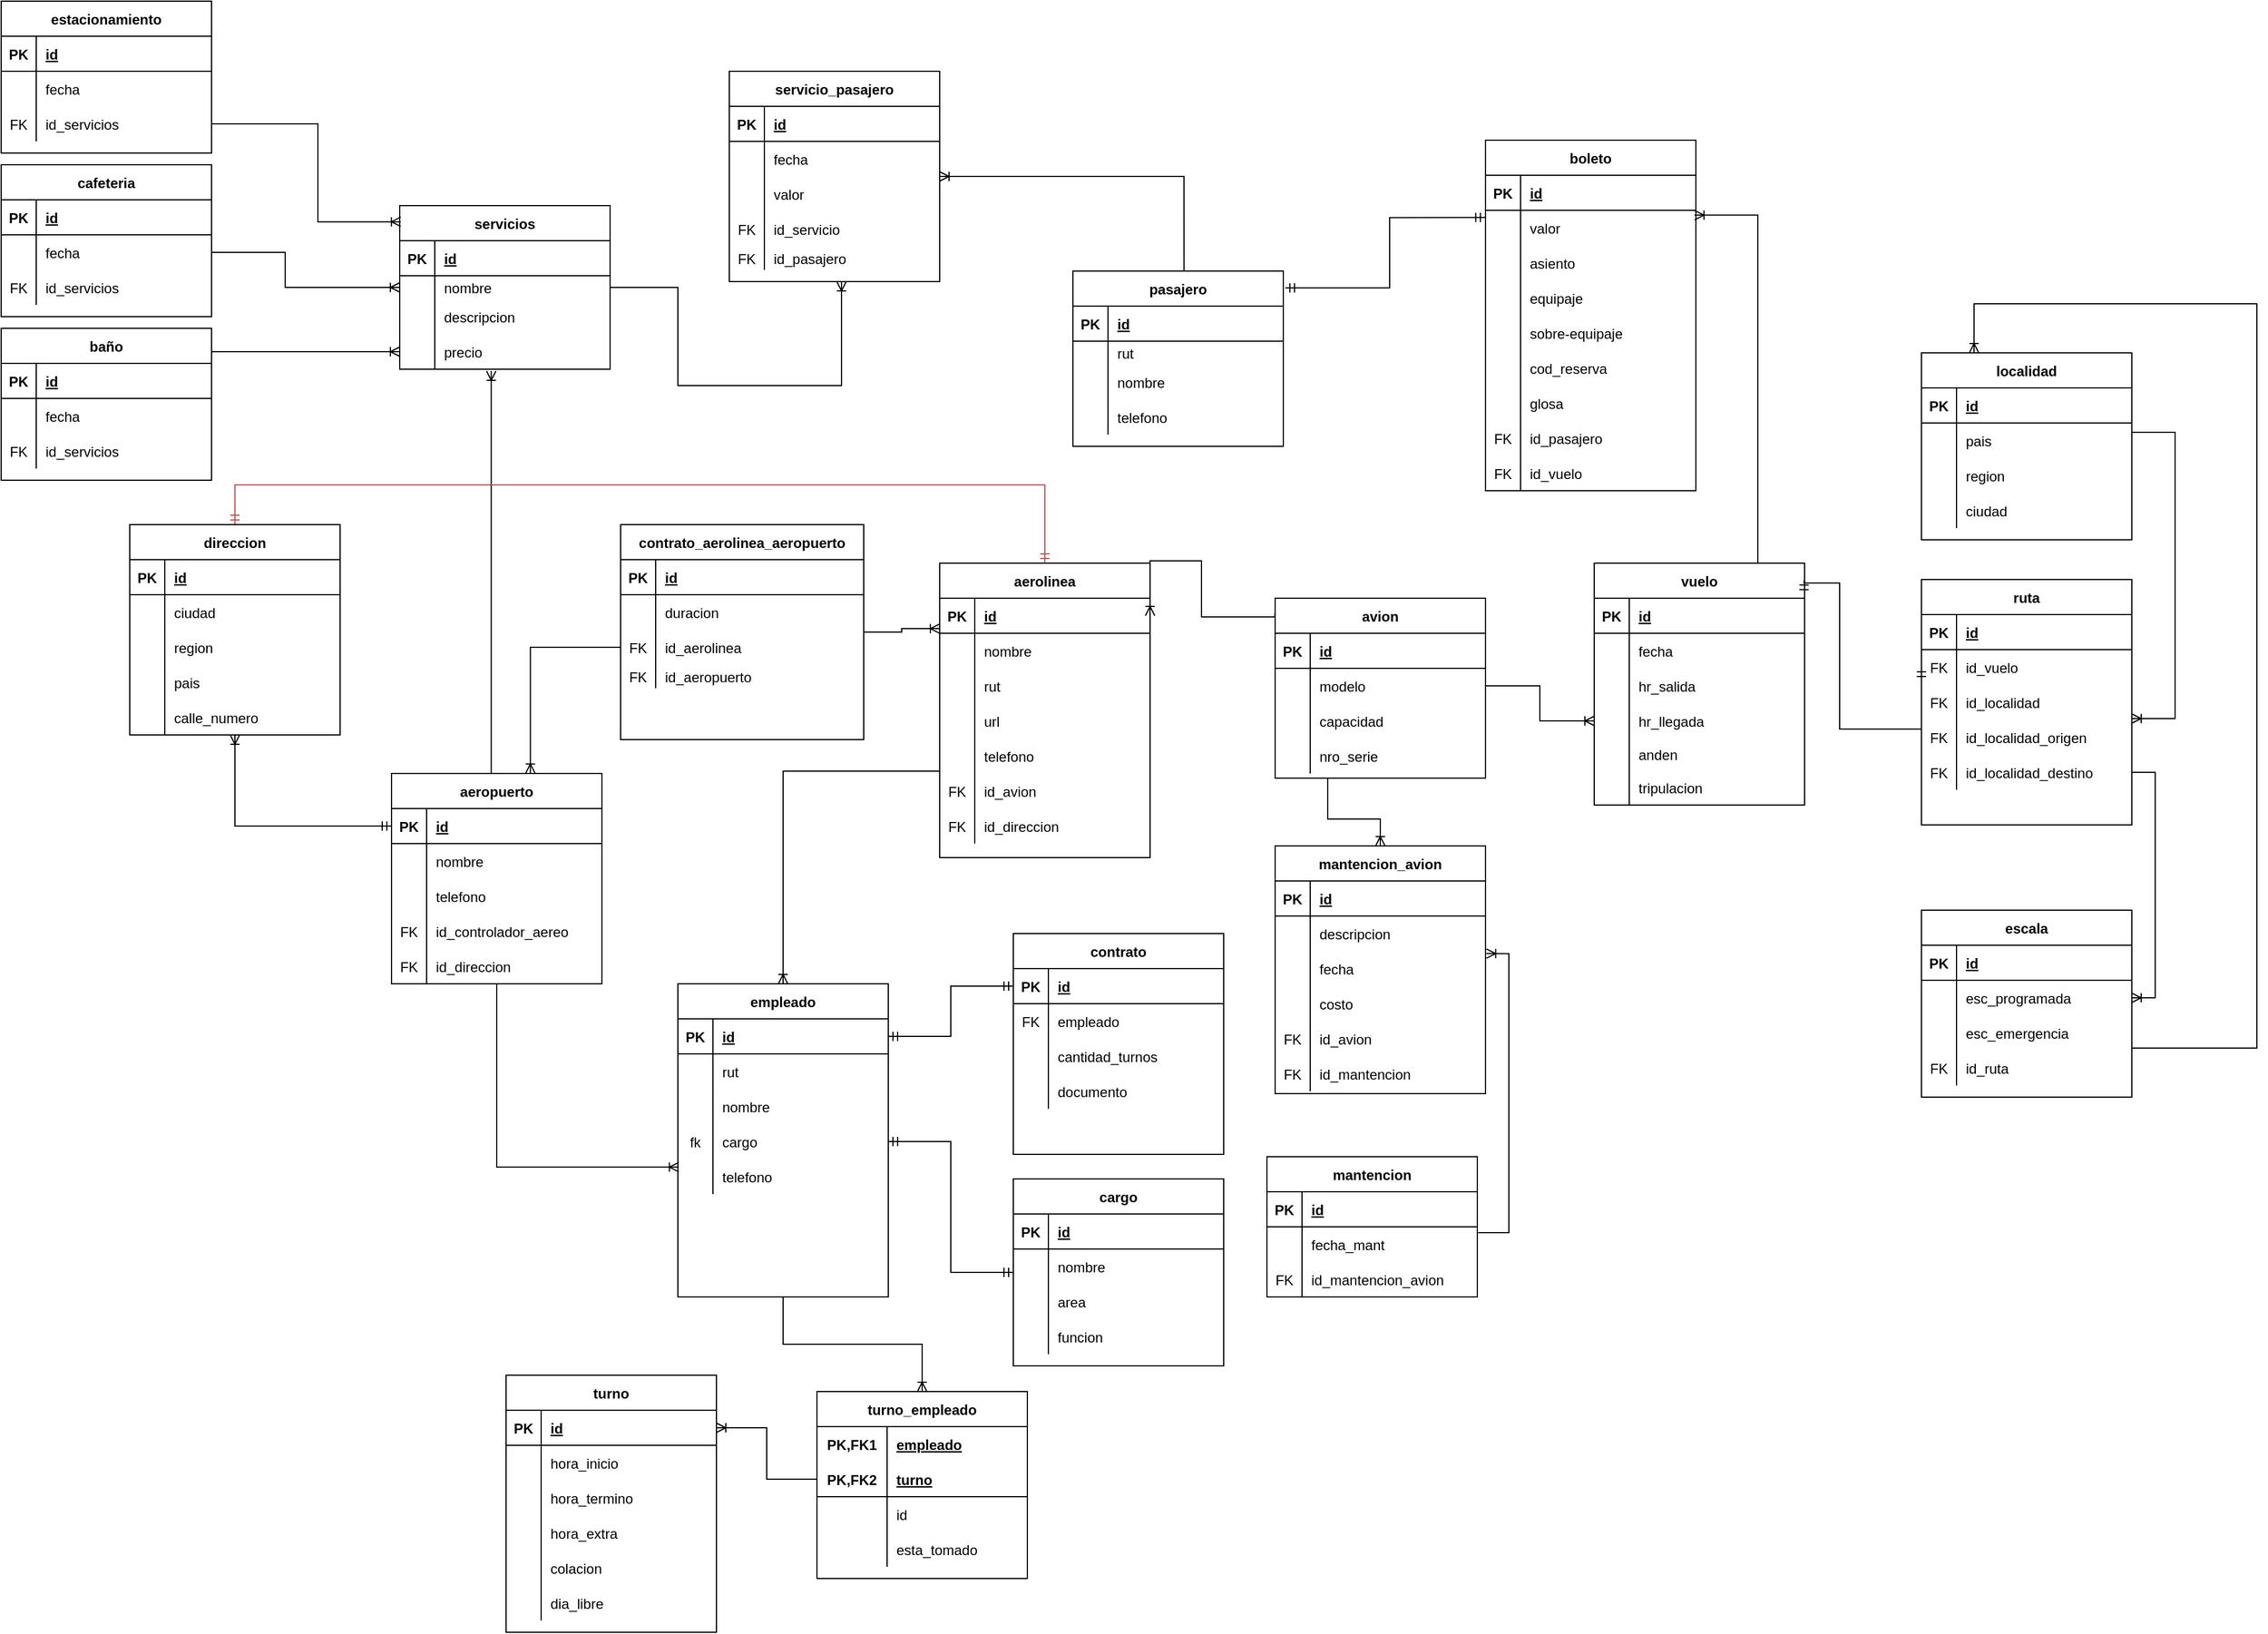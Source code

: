 <mxfile version="15.2.1" type="onedrive"><diagram id="C430zW5CyrfcI13vq6rX" name="Page-1"><mxGraphModel dx="-3378" dy="2625" grid="1" gridSize="7" guides="1" tooltips="1" connect="1" arrows="1" fold="1" page="1" pageScale="1" pageWidth="1200" pageHeight="1920" background="#FFFFFF" math="0" shadow="0"><root><mxCell id="0"/><mxCell id="1" parent="0"/><mxCell id="3NQXz6p2ehgzKK6jJIOX-1" style="edgeStyle=orthogonalEdgeStyle;rounded=0;orthogonalLoop=1;jettySize=auto;html=1;entryX=0.435;entryY=1.05;entryDx=0;entryDy=0;entryPerimeter=0;startArrow=none;startFill=0;endArrow=ERoneToMany;endFill=0;exitX=0.5;exitY=0;exitDx=0;exitDy=0;" edge="1" parent="1" source="3NQXz6p2ehgzKK6jJIOX-3" target="3NQXz6p2ehgzKK6jJIOX-129"><mxGeometry relative="1" as="geometry"><Array as="points"><mxPoint x="5474" y="-963"/></Array><mxPoint x="5474.12" y="-1159.91" as="targetPoint"/></mxGeometry></mxCell><mxCell id="3NQXz6p2ehgzKK6jJIOX-2" style="edgeStyle=orthogonalEdgeStyle;rounded=0;orthogonalLoop=1;jettySize=auto;html=1;entryX=0.004;entryY=0.23;entryDx=0;entryDy=0;entryPerimeter=0;startArrow=none;startFill=0;endArrow=ERoneToMany;endFill=0;" edge="1" parent="1" source="3NQXz6p2ehgzKK6jJIOX-3" target="3NQXz6p2ehgzKK6jJIOX-325"><mxGeometry relative="1" as="geometry"/></mxCell><mxCell id="3NQXz6p2ehgzKK6jJIOX-3" value="aeropuerto" style="shape=table;startSize=30;container=1;collapsible=1;childLayout=tableLayout;fixedRows=1;rowLines=0;fontStyle=1;align=center;resizeLast=1;" vertex="1" parent="1"><mxGeometry x="5389" y="-963" width="180" height="180" as="geometry"/></mxCell><mxCell id="3NQXz6p2ehgzKK6jJIOX-4" value="" style="shape=partialRectangle;collapsible=0;dropTarget=0;pointerEvents=0;fillColor=none;top=0;left=0;bottom=1;right=0;points=[[0,0.5],[1,0.5]];portConstraint=eastwest;" vertex="1" parent="3NQXz6p2ehgzKK6jJIOX-3"><mxGeometry y="30" width="180" height="30" as="geometry"/></mxCell><mxCell id="3NQXz6p2ehgzKK6jJIOX-5" value="PK" style="shape=partialRectangle;connectable=0;fillColor=none;top=0;left=0;bottom=0;right=0;fontStyle=1;overflow=hidden;" vertex="1" parent="3NQXz6p2ehgzKK6jJIOX-4"><mxGeometry width="30" height="30" as="geometry"/></mxCell><mxCell id="3NQXz6p2ehgzKK6jJIOX-6" value="id" style="shape=partialRectangle;connectable=0;fillColor=none;top=0;left=0;bottom=0;right=0;align=left;spacingLeft=6;fontStyle=5;overflow=hidden;" vertex="1" parent="3NQXz6p2ehgzKK6jJIOX-4"><mxGeometry x="30" width="150" height="30" as="geometry"/></mxCell><mxCell id="3NQXz6p2ehgzKK6jJIOX-7" value="" style="shape=partialRectangle;collapsible=0;dropTarget=0;pointerEvents=0;fillColor=none;top=0;left=0;bottom=0;right=0;points=[[0,0.5],[1,0.5]];portConstraint=eastwest;" vertex="1" parent="3NQXz6p2ehgzKK6jJIOX-3"><mxGeometry y="60" width="180" height="30" as="geometry"/></mxCell><mxCell id="3NQXz6p2ehgzKK6jJIOX-8" value="" style="shape=partialRectangle;connectable=0;fillColor=none;top=0;left=0;bottom=0;right=0;editable=1;overflow=hidden;" vertex="1" parent="3NQXz6p2ehgzKK6jJIOX-7"><mxGeometry width="30" height="30" as="geometry"/></mxCell><mxCell id="3NQXz6p2ehgzKK6jJIOX-9" value="nombre" style="shape=partialRectangle;connectable=0;fillColor=none;top=0;left=0;bottom=0;right=0;align=left;spacingLeft=6;overflow=hidden;" vertex="1" parent="3NQXz6p2ehgzKK6jJIOX-7"><mxGeometry x="30" width="150" height="30" as="geometry"/></mxCell><mxCell id="3NQXz6p2ehgzKK6jJIOX-10" value="" style="shape=partialRectangle;collapsible=0;dropTarget=0;pointerEvents=0;fillColor=none;top=0;left=0;bottom=0;right=0;points=[[0,0.5],[1,0.5]];portConstraint=eastwest;" vertex="1" parent="3NQXz6p2ehgzKK6jJIOX-3"><mxGeometry y="90" width="180" height="30" as="geometry"/></mxCell><mxCell id="3NQXz6p2ehgzKK6jJIOX-11" value="" style="shape=partialRectangle;connectable=0;fillColor=none;top=0;left=0;bottom=0;right=0;editable=1;overflow=hidden;" vertex="1" parent="3NQXz6p2ehgzKK6jJIOX-10"><mxGeometry width="30" height="30" as="geometry"/></mxCell><mxCell id="3NQXz6p2ehgzKK6jJIOX-12" value="telefono" style="shape=partialRectangle;connectable=0;fillColor=none;top=0;left=0;bottom=0;right=0;align=left;spacingLeft=6;overflow=hidden;" vertex="1" parent="3NQXz6p2ehgzKK6jJIOX-10"><mxGeometry x="30" width="150" height="30" as="geometry"/></mxCell><mxCell id="3NQXz6p2ehgzKK6jJIOX-13" value="" style="shape=partialRectangle;collapsible=0;dropTarget=0;pointerEvents=0;fillColor=none;top=0;left=0;bottom=0;right=0;points=[[0,0.5],[1,0.5]];portConstraint=eastwest;" vertex="1" parent="3NQXz6p2ehgzKK6jJIOX-3"><mxGeometry y="120" width="180" height="30" as="geometry"/></mxCell><mxCell id="3NQXz6p2ehgzKK6jJIOX-14" value="FK" style="shape=partialRectangle;connectable=0;fillColor=none;top=0;left=0;bottom=0;right=0;fontStyle=0;overflow=hidden;" vertex="1" parent="3NQXz6p2ehgzKK6jJIOX-13"><mxGeometry width="30" height="30" as="geometry"/></mxCell><mxCell id="3NQXz6p2ehgzKK6jJIOX-15" value="id_controlador_aereo" style="shape=partialRectangle;connectable=0;fillColor=none;top=0;left=0;bottom=0;right=0;align=left;spacingLeft=6;fontStyle=0;overflow=hidden;" vertex="1" parent="3NQXz6p2ehgzKK6jJIOX-13"><mxGeometry x="30" width="150" height="30" as="geometry"/></mxCell><mxCell id="3NQXz6p2ehgzKK6jJIOX-16" value="" style="shape=partialRectangle;collapsible=0;dropTarget=0;pointerEvents=0;fillColor=none;top=0;left=0;bottom=0;right=0;points=[[0,0.5],[1,0.5]];portConstraint=eastwest;" vertex="1" parent="3NQXz6p2ehgzKK6jJIOX-3"><mxGeometry y="150" width="180" height="30" as="geometry"/></mxCell><mxCell id="3NQXz6p2ehgzKK6jJIOX-17" value="FK" style="shape=partialRectangle;connectable=0;fillColor=none;top=0;left=0;bottom=0;right=0;fontStyle=0;overflow=hidden;" vertex="1" parent="3NQXz6p2ehgzKK6jJIOX-16"><mxGeometry width="30" height="30" as="geometry"/></mxCell><mxCell id="3NQXz6p2ehgzKK6jJIOX-18" value="id_direccion" style="shape=partialRectangle;connectable=0;fillColor=none;top=0;left=0;bottom=0;right=0;align=left;spacingLeft=6;fontStyle=0;overflow=hidden;" vertex="1" parent="3NQXz6p2ehgzKK6jJIOX-16"><mxGeometry x="30" width="150" height="30" as="geometry"/></mxCell><mxCell id="3NQXz6p2ehgzKK6jJIOX-19" style="edgeStyle=orthogonalEdgeStyle;rounded=0;orthogonalLoop=1;jettySize=auto;html=1;entryX=0.5;entryY=0;entryDx=0;entryDy=0;startArrow=ERmandOne;startFill=0;endArrow=ERmandOne;endFill=0;fillColor=#f8cecc;strokeColor=#b85450;" edge="1" parent="1" source="3NQXz6p2ehgzKK6jJIOX-20" target="3NQXz6p2ehgzKK6jJIOX-261"><mxGeometry relative="1" as="geometry"><Array as="points"><mxPoint x="5948" y="-1210"/><mxPoint x="5255" y="-1210"/></Array></mxGeometry></mxCell><mxCell id="3NQXz6p2ehgzKK6jJIOX-20" value="aerolinea" style="shape=table;startSize=30;container=1;collapsible=1;childLayout=tableLayout;fixedRows=1;rowLines=0;fontStyle=1;align=center;resizeLast=1;" vertex="1" parent="1"><mxGeometry x="5858" y="-1143" width="180" height="252" as="geometry"/></mxCell><mxCell id="3NQXz6p2ehgzKK6jJIOX-21" value="" style="shape=partialRectangle;collapsible=0;dropTarget=0;pointerEvents=0;fillColor=none;top=0;left=0;bottom=1;right=0;points=[[0,0.5],[1,0.5]];portConstraint=eastwest;" vertex="1" parent="3NQXz6p2ehgzKK6jJIOX-20"><mxGeometry y="30" width="180" height="30" as="geometry"/></mxCell><mxCell id="3NQXz6p2ehgzKK6jJIOX-22" value="PK" style="shape=partialRectangle;connectable=0;fillColor=none;top=0;left=0;bottom=0;right=0;fontStyle=1;overflow=hidden;" vertex="1" parent="3NQXz6p2ehgzKK6jJIOX-21"><mxGeometry width="30" height="30" as="geometry"/></mxCell><mxCell id="3NQXz6p2ehgzKK6jJIOX-23" value="id" style="shape=partialRectangle;connectable=0;fillColor=none;top=0;left=0;bottom=0;right=0;align=left;spacingLeft=6;fontStyle=5;overflow=hidden;" vertex="1" parent="3NQXz6p2ehgzKK6jJIOX-21"><mxGeometry x="30" width="150" height="30" as="geometry"/></mxCell><mxCell id="3NQXz6p2ehgzKK6jJIOX-24" value="" style="shape=partialRectangle;collapsible=0;dropTarget=0;pointerEvents=0;fillColor=none;top=0;left=0;bottom=0;right=0;points=[[0,0.5],[1,0.5]];portConstraint=eastwest;" vertex="1" parent="3NQXz6p2ehgzKK6jJIOX-20"><mxGeometry y="60" width="180" height="30" as="geometry"/></mxCell><mxCell id="3NQXz6p2ehgzKK6jJIOX-25" value="" style="shape=partialRectangle;connectable=0;fillColor=none;top=0;left=0;bottom=0;right=0;editable=1;overflow=hidden;" vertex="1" parent="3NQXz6p2ehgzKK6jJIOX-24"><mxGeometry width="30" height="30" as="geometry"/></mxCell><mxCell id="3NQXz6p2ehgzKK6jJIOX-26" value="nombre" style="shape=partialRectangle;connectable=0;fillColor=none;top=0;left=0;bottom=0;right=0;align=left;spacingLeft=6;overflow=hidden;" vertex="1" parent="3NQXz6p2ehgzKK6jJIOX-24"><mxGeometry x="30" width="150" height="30" as="geometry"/></mxCell><mxCell id="3NQXz6p2ehgzKK6jJIOX-27" value="" style="shape=partialRectangle;collapsible=0;dropTarget=0;pointerEvents=0;fillColor=none;top=0;left=0;bottom=0;right=0;points=[[0,0.5],[1,0.5]];portConstraint=eastwest;" vertex="1" parent="3NQXz6p2ehgzKK6jJIOX-20"><mxGeometry y="90" width="180" height="30" as="geometry"/></mxCell><mxCell id="3NQXz6p2ehgzKK6jJIOX-28" value="" style="shape=partialRectangle;connectable=0;fillColor=none;top=0;left=0;bottom=0;right=0;editable=1;overflow=hidden;" vertex="1" parent="3NQXz6p2ehgzKK6jJIOX-27"><mxGeometry width="30" height="30" as="geometry"/></mxCell><mxCell id="3NQXz6p2ehgzKK6jJIOX-29" value="rut" style="shape=partialRectangle;connectable=0;fillColor=none;top=0;left=0;bottom=0;right=0;align=left;spacingLeft=6;overflow=hidden;" vertex="1" parent="3NQXz6p2ehgzKK6jJIOX-27"><mxGeometry x="30" width="150" height="30" as="geometry"/></mxCell><mxCell id="3NQXz6p2ehgzKK6jJIOX-30" value="" style="shape=partialRectangle;collapsible=0;dropTarget=0;pointerEvents=0;fillColor=none;top=0;left=0;bottom=0;right=0;points=[[0,0.5],[1,0.5]];portConstraint=eastwest;" vertex="1" parent="3NQXz6p2ehgzKK6jJIOX-20"><mxGeometry y="120" width="180" height="30" as="geometry"/></mxCell><mxCell id="3NQXz6p2ehgzKK6jJIOX-31" value="" style="shape=partialRectangle;connectable=0;fillColor=none;top=0;left=0;bottom=0;right=0;editable=1;overflow=hidden;" vertex="1" parent="3NQXz6p2ehgzKK6jJIOX-30"><mxGeometry width="30" height="30" as="geometry"/></mxCell><mxCell id="3NQXz6p2ehgzKK6jJIOX-32" value="url" style="shape=partialRectangle;connectable=0;fillColor=none;top=0;left=0;bottom=0;right=0;align=left;spacingLeft=6;overflow=hidden;" vertex="1" parent="3NQXz6p2ehgzKK6jJIOX-30"><mxGeometry x="30" width="150" height="30" as="geometry"/></mxCell><mxCell id="3NQXz6p2ehgzKK6jJIOX-33" value="" style="shape=partialRectangle;collapsible=0;dropTarget=0;pointerEvents=0;fillColor=none;top=0;left=0;bottom=0;right=0;points=[[0,0.5],[1,0.5]];portConstraint=eastwest;" vertex="1" parent="3NQXz6p2ehgzKK6jJIOX-20"><mxGeometry y="150" width="180" height="30" as="geometry"/></mxCell><mxCell id="3NQXz6p2ehgzKK6jJIOX-34" value="" style="shape=partialRectangle;connectable=0;fillColor=none;top=0;left=0;bottom=0;right=0;editable=1;overflow=hidden;" vertex="1" parent="3NQXz6p2ehgzKK6jJIOX-33"><mxGeometry width="30" height="30" as="geometry"/></mxCell><mxCell id="3NQXz6p2ehgzKK6jJIOX-35" value="telefono" style="shape=partialRectangle;connectable=0;fillColor=none;top=0;left=0;bottom=0;right=0;align=left;spacingLeft=6;overflow=hidden;" vertex="1" parent="3NQXz6p2ehgzKK6jJIOX-33"><mxGeometry x="30" width="150" height="30" as="geometry"/></mxCell><mxCell id="3NQXz6p2ehgzKK6jJIOX-36" value="" style="shape=partialRectangle;collapsible=0;dropTarget=0;pointerEvents=0;fillColor=none;top=0;left=0;bottom=0;right=0;points=[[0,0.5],[1,0.5]];portConstraint=eastwest;" vertex="1" parent="3NQXz6p2ehgzKK6jJIOX-20"><mxGeometry y="180" width="180" height="30" as="geometry"/></mxCell><mxCell id="3NQXz6p2ehgzKK6jJIOX-37" value="FK" style="shape=partialRectangle;connectable=0;fillColor=none;top=0;left=0;bottom=0;right=0;fontStyle=0;overflow=hidden;" vertex="1" parent="3NQXz6p2ehgzKK6jJIOX-36"><mxGeometry width="30" height="30" as="geometry"/></mxCell><mxCell id="3NQXz6p2ehgzKK6jJIOX-38" value="id_avion" style="shape=partialRectangle;connectable=0;fillColor=none;top=0;left=0;bottom=0;right=0;align=left;spacingLeft=6;fontStyle=0;overflow=hidden;" vertex="1" parent="3NQXz6p2ehgzKK6jJIOX-36"><mxGeometry x="30" width="150" height="30" as="geometry"/></mxCell><mxCell id="3NQXz6p2ehgzKK6jJIOX-39" value="" style="shape=partialRectangle;collapsible=0;dropTarget=0;pointerEvents=0;fillColor=none;top=0;left=0;bottom=0;right=0;points=[[0,0.5],[1,0.5]];portConstraint=eastwest;" vertex="1" parent="3NQXz6p2ehgzKK6jJIOX-20"><mxGeometry y="210" width="180" height="30" as="geometry"/></mxCell><mxCell id="3NQXz6p2ehgzKK6jJIOX-40" value="FK" style="shape=partialRectangle;connectable=0;fillColor=none;top=0;left=0;bottom=0;right=0;fontStyle=0;overflow=hidden;" vertex="1" parent="3NQXz6p2ehgzKK6jJIOX-39"><mxGeometry width="30" height="30" as="geometry"/></mxCell><mxCell id="3NQXz6p2ehgzKK6jJIOX-41" value="id_direccion" style="shape=partialRectangle;connectable=0;fillColor=none;top=0;left=0;bottom=0;right=0;align=left;spacingLeft=6;fontStyle=0;overflow=hidden;" vertex="1" parent="3NQXz6p2ehgzKK6jJIOX-39"><mxGeometry x="30" width="150" height="30" as="geometry"/></mxCell><mxCell id="3NQXz6p2ehgzKK6jJIOX-42" style="edgeStyle=orthogonalEdgeStyle;rounded=0;orthogonalLoop=1;jettySize=auto;html=1;endArrow=ERmandOne;endFill=0;exitX=-0.002;exitY=0.205;exitDx=0;exitDy=0;exitPerimeter=0;entryX=1.009;entryY=0.096;entryDx=0;entryDy=0;entryPerimeter=0;startArrow=ERmandOne;startFill=0;" edge="1" parent="1" source="3NQXz6p2ehgzKK6jJIOX-152" target="3NQXz6p2ehgzKK6jJIOX-63"><mxGeometry relative="1" as="geometry"><mxPoint x="6152" y="-1305" as="targetPoint"/><Array as="points"><mxPoint x="6243" y="-1439"/><mxPoint x="6243" y="-1379"/></Array></mxGeometry></mxCell><mxCell id="3NQXz6p2ehgzKK6jJIOX-43" style="edgeStyle=orthogonalEdgeStyle;rounded=0;orthogonalLoop=1;jettySize=auto;html=1;entryX=0.994;entryY=0.138;entryDx=0;entryDy=0;startArrow=none;startFill=0;endArrow=ERoneToMany;endFill=0;exitX=0.75;exitY=0;exitDx=0;exitDy=0;entryPerimeter=0;" edge="1" parent="1" source="3NQXz6p2ehgzKK6jJIOX-44" target="3NQXz6p2ehgzKK6jJIOX-152"><mxGeometry relative="1" as="geometry"><Array as="points"><mxPoint x="6558" y="-1143"/><mxPoint x="6558" y="-1441"/></Array></mxGeometry></mxCell><mxCell id="3NQXz6p2ehgzKK6jJIOX-44" value="vuelo" style="shape=table;startSize=30;container=1;collapsible=1;childLayout=tableLayout;fixedRows=1;rowLines=0;fontStyle=1;align=center;resizeLast=1;" vertex="1" parent="1"><mxGeometry x="6418" y="-1143" width="180" height="207" as="geometry"/></mxCell><mxCell id="3NQXz6p2ehgzKK6jJIOX-45" value="" style="shape=partialRectangle;collapsible=0;dropTarget=0;pointerEvents=0;fillColor=none;top=0;left=0;bottom=1;right=0;points=[[0,0.5],[1,0.5]];portConstraint=eastwest;" vertex="1" parent="3NQXz6p2ehgzKK6jJIOX-44"><mxGeometry y="30" width="180" height="30" as="geometry"/></mxCell><mxCell id="3NQXz6p2ehgzKK6jJIOX-46" value="PK" style="shape=partialRectangle;connectable=0;fillColor=none;top=0;left=0;bottom=0;right=0;fontStyle=1;overflow=hidden;" vertex="1" parent="3NQXz6p2ehgzKK6jJIOX-45"><mxGeometry width="30" height="30" as="geometry"/></mxCell><mxCell id="3NQXz6p2ehgzKK6jJIOX-47" value="id" style="shape=partialRectangle;connectable=0;fillColor=none;top=0;left=0;bottom=0;right=0;align=left;spacingLeft=6;fontStyle=5;overflow=hidden;" vertex="1" parent="3NQXz6p2ehgzKK6jJIOX-45"><mxGeometry x="30" width="150" height="30" as="geometry"/></mxCell><mxCell id="3NQXz6p2ehgzKK6jJIOX-48" value="" style="shape=partialRectangle;collapsible=0;dropTarget=0;pointerEvents=0;fillColor=none;top=0;left=0;bottom=0;right=0;points=[[0,0.5],[1,0.5]];portConstraint=eastwest;" vertex="1" parent="3NQXz6p2ehgzKK6jJIOX-44"><mxGeometry y="60" width="180" height="30" as="geometry"/></mxCell><mxCell id="3NQXz6p2ehgzKK6jJIOX-49" value="" style="shape=partialRectangle;connectable=0;fillColor=none;top=0;left=0;bottom=0;right=0;editable=1;overflow=hidden;" vertex="1" parent="3NQXz6p2ehgzKK6jJIOX-48"><mxGeometry width="30" height="30" as="geometry"/></mxCell><mxCell id="3NQXz6p2ehgzKK6jJIOX-50" value="fecha" style="shape=partialRectangle;connectable=0;fillColor=none;top=0;left=0;bottom=0;right=0;align=left;spacingLeft=6;overflow=hidden;" vertex="1" parent="3NQXz6p2ehgzKK6jJIOX-48"><mxGeometry x="30" width="150" height="30" as="geometry"/></mxCell><mxCell id="3NQXz6p2ehgzKK6jJIOX-51" value="" style="shape=partialRectangle;collapsible=0;dropTarget=0;pointerEvents=0;fillColor=none;top=0;left=0;bottom=0;right=0;points=[[0,0.5],[1,0.5]];portConstraint=eastwest;" vertex="1" parent="3NQXz6p2ehgzKK6jJIOX-44"><mxGeometry y="90" width="180" height="30" as="geometry"/></mxCell><mxCell id="3NQXz6p2ehgzKK6jJIOX-52" value="" style="shape=partialRectangle;connectable=0;fillColor=none;top=0;left=0;bottom=0;right=0;editable=1;overflow=hidden;" vertex="1" parent="3NQXz6p2ehgzKK6jJIOX-51"><mxGeometry width="30" height="30" as="geometry"/></mxCell><mxCell id="3NQXz6p2ehgzKK6jJIOX-53" value="hr_salida" style="shape=partialRectangle;connectable=0;fillColor=none;top=0;left=0;bottom=0;right=0;align=left;spacingLeft=6;overflow=hidden;" vertex="1" parent="3NQXz6p2ehgzKK6jJIOX-51"><mxGeometry x="30" width="150" height="30" as="geometry"/></mxCell><mxCell id="3NQXz6p2ehgzKK6jJIOX-54" value="" style="shape=partialRectangle;collapsible=0;dropTarget=0;pointerEvents=0;fillColor=none;top=0;left=0;bottom=0;right=0;points=[[0,0.5],[1,0.5]];portConstraint=eastwest;" vertex="1" parent="3NQXz6p2ehgzKK6jJIOX-44"><mxGeometry y="120" width="180" height="30" as="geometry"/></mxCell><mxCell id="3NQXz6p2ehgzKK6jJIOX-55" value="" style="shape=partialRectangle;connectable=0;fillColor=none;top=0;left=0;bottom=0;right=0;editable=1;overflow=hidden;" vertex="1" parent="3NQXz6p2ehgzKK6jJIOX-54"><mxGeometry width="30" height="30" as="geometry"/></mxCell><mxCell id="3NQXz6p2ehgzKK6jJIOX-56" value="hr_llegada" style="shape=partialRectangle;connectable=0;fillColor=none;top=0;left=0;bottom=0;right=0;align=left;spacingLeft=6;overflow=hidden;" vertex="1" parent="3NQXz6p2ehgzKK6jJIOX-54"><mxGeometry x="30" width="150" height="30" as="geometry"/></mxCell><mxCell id="3NQXz6p2ehgzKK6jJIOX-57" value="" style="shape=partialRectangle;collapsible=0;dropTarget=0;pointerEvents=0;fillColor=none;top=0;left=0;bottom=0;right=0;points=[[0,0.5],[1,0.5]];portConstraint=eastwest;" vertex="1" parent="3NQXz6p2ehgzKK6jJIOX-44"><mxGeometry y="150" width="180" height="27" as="geometry"/></mxCell><mxCell id="3NQXz6p2ehgzKK6jJIOX-58" value="" style="shape=partialRectangle;connectable=0;fillColor=none;top=0;left=0;bottom=0;right=0;editable=1;overflow=hidden;" vertex="1" parent="3NQXz6p2ehgzKK6jJIOX-57"><mxGeometry width="30" height="27" as="geometry"/></mxCell><mxCell id="3NQXz6p2ehgzKK6jJIOX-59" value="anden" style="shape=partialRectangle;connectable=0;fillColor=none;top=0;left=0;bottom=0;right=0;align=left;spacingLeft=6;overflow=hidden;" vertex="1" parent="3NQXz6p2ehgzKK6jJIOX-57"><mxGeometry x="30" width="150" height="27" as="geometry"/></mxCell><mxCell id="3NQXz6p2ehgzKK6jJIOX-60" value="" style="shape=partialRectangle;collapsible=0;dropTarget=0;pointerEvents=0;fillColor=none;top=0;left=0;bottom=0;right=0;points=[[0,0.5],[1,0.5]];portConstraint=eastwest;" vertex="1" parent="3NQXz6p2ehgzKK6jJIOX-44"><mxGeometry y="177" width="180" height="30" as="geometry"/></mxCell><mxCell id="3NQXz6p2ehgzKK6jJIOX-61" value="" style="shape=partialRectangle;connectable=0;fillColor=none;top=0;left=0;bottom=0;right=0;fontStyle=0;overflow=hidden;" vertex="1" parent="3NQXz6p2ehgzKK6jJIOX-60"><mxGeometry width="30" height="30" as="geometry"/></mxCell><mxCell id="3NQXz6p2ehgzKK6jJIOX-62" value="tripulacion" style="shape=partialRectangle;connectable=0;fillColor=none;top=0;left=0;bottom=0;right=0;align=left;spacingLeft=6;fontStyle=0;overflow=hidden;" vertex="1" parent="3NQXz6p2ehgzKK6jJIOX-60"><mxGeometry x="30" width="150" height="30" as="geometry"/></mxCell><mxCell id="3NQXz6p2ehgzKK6jJIOX-63" value="pasajero" style="shape=table;startSize=30;container=1;collapsible=1;childLayout=tableLayout;fixedRows=1;rowLines=0;fontStyle=1;align=center;resizeLast=1;" vertex="1" parent="1"><mxGeometry x="5972" y="-1393" width="180" height="150" as="geometry"/></mxCell><mxCell id="3NQXz6p2ehgzKK6jJIOX-64" value="" style="shape=partialRectangle;collapsible=0;dropTarget=0;pointerEvents=0;fillColor=none;top=0;left=0;bottom=1;right=0;points=[[0,0.5],[1,0.5]];portConstraint=eastwest;" vertex="1" parent="3NQXz6p2ehgzKK6jJIOX-63"><mxGeometry y="30" width="180" height="30" as="geometry"/></mxCell><mxCell id="3NQXz6p2ehgzKK6jJIOX-65" value="PK" style="shape=partialRectangle;connectable=0;fillColor=none;top=0;left=0;bottom=0;right=0;fontStyle=1;overflow=hidden;" vertex="1" parent="3NQXz6p2ehgzKK6jJIOX-64"><mxGeometry width="30" height="30" as="geometry"/></mxCell><mxCell id="3NQXz6p2ehgzKK6jJIOX-66" value="id" style="shape=partialRectangle;connectable=0;fillColor=none;top=0;left=0;bottom=0;right=0;align=left;spacingLeft=6;fontStyle=5;overflow=hidden;" vertex="1" parent="3NQXz6p2ehgzKK6jJIOX-64"><mxGeometry x="30" width="150" height="30" as="geometry"/></mxCell><mxCell id="3NQXz6p2ehgzKK6jJIOX-67" value="" style="shape=partialRectangle;collapsible=0;dropTarget=0;pointerEvents=0;fillColor=none;top=0;left=0;bottom=0;right=0;points=[[0,0.5],[1,0.5]];portConstraint=eastwest;" vertex="1" parent="3NQXz6p2ehgzKK6jJIOX-63"><mxGeometry y="60" width="180" height="20" as="geometry"/></mxCell><mxCell id="3NQXz6p2ehgzKK6jJIOX-68" value="" style="shape=partialRectangle;connectable=0;fillColor=none;top=0;left=0;bottom=0;right=0;editable=1;overflow=hidden;" vertex="1" parent="3NQXz6p2ehgzKK6jJIOX-67"><mxGeometry width="30" height="20" as="geometry"/></mxCell><mxCell id="3NQXz6p2ehgzKK6jJIOX-69" value="rut" style="shape=partialRectangle;connectable=0;fillColor=none;top=0;left=0;bottom=0;right=0;align=left;spacingLeft=6;overflow=hidden;" vertex="1" parent="3NQXz6p2ehgzKK6jJIOX-67"><mxGeometry x="30" width="150" height="20" as="geometry"/></mxCell><mxCell id="3NQXz6p2ehgzKK6jJIOX-70" value="" style="shape=partialRectangle;collapsible=0;dropTarget=0;pointerEvents=0;fillColor=none;top=0;left=0;bottom=0;right=0;points=[[0,0.5],[1,0.5]];portConstraint=eastwest;" vertex="1" parent="3NQXz6p2ehgzKK6jJIOX-63"><mxGeometry y="80" width="180" height="30" as="geometry"/></mxCell><mxCell id="3NQXz6p2ehgzKK6jJIOX-71" value="" style="shape=partialRectangle;connectable=0;fillColor=none;top=0;left=0;bottom=0;right=0;editable=1;overflow=hidden;" vertex="1" parent="3NQXz6p2ehgzKK6jJIOX-70"><mxGeometry width="30" height="30" as="geometry"/></mxCell><mxCell id="3NQXz6p2ehgzKK6jJIOX-72" value="nombre" style="shape=partialRectangle;connectable=0;fillColor=none;top=0;left=0;bottom=0;right=0;align=left;spacingLeft=6;overflow=hidden;" vertex="1" parent="3NQXz6p2ehgzKK6jJIOX-70"><mxGeometry x="30" width="150" height="30" as="geometry"/></mxCell><mxCell id="3NQXz6p2ehgzKK6jJIOX-73" value="" style="shape=partialRectangle;collapsible=0;dropTarget=0;pointerEvents=0;fillColor=none;top=0;left=0;bottom=0;right=0;points=[[0,0.5],[1,0.5]];portConstraint=eastwest;" vertex="1" parent="3NQXz6p2ehgzKK6jJIOX-63"><mxGeometry y="110" width="180" height="30" as="geometry"/></mxCell><mxCell id="3NQXz6p2ehgzKK6jJIOX-74" value="" style="shape=partialRectangle;connectable=0;fillColor=none;top=0;left=0;bottom=0;right=0;editable=1;overflow=hidden;" vertex="1" parent="3NQXz6p2ehgzKK6jJIOX-73"><mxGeometry width="30" height="30" as="geometry"/></mxCell><mxCell id="3NQXz6p2ehgzKK6jJIOX-75" value="telefono" style="shape=partialRectangle;connectable=0;fillColor=none;top=0;left=0;bottom=0;right=0;align=left;spacingLeft=6;overflow=hidden;" vertex="1" parent="3NQXz6p2ehgzKK6jJIOX-73"><mxGeometry x="30" width="150" height="30" as="geometry"/></mxCell><mxCell id="3NQXz6p2ehgzKK6jJIOX-76" style="edgeStyle=orthogonalEdgeStyle;rounded=0;orthogonalLoop=1;jettySize=auto;html=1;entryX=0.25;entryY=1;entryDx=0;entryDy=0;startArrow=ERoneToMany;startFill=0;endArrow=none;endFill=0;exitX=0.5;exitY=0;exitDx=0;exitDy=0;" edge="1" parent="1" source="3NQXz6p2ehgzKK6jJIOX-277" target="3NQXz6p2ehgzKK6jJIOX-87"><mxGeometry relative="1" as="geometry"><Array as="points"><mxPoint x="6235" y="-924"/><mxPoint x="6190" y="-924"/></Array></mxGeometry></mxCell><mxCell id="3NQXz6p2ehgzKK6jJIOX-77" value="mantencion" style="shape=table;startSize=30;container=1;collapsible=1;childLayout=tableLayout;fixedRows=1;rowLines=0;fontStyle=1;align=center;resizeLast=1;" vertex="1" parent="1"><mxGeometry x="6138" y="-635" width="180" height="120" as="geometry"><mxRectangle x="2744" y="287" width="98" height="30" as="alternateBounds"/></mxGeometry></mxCell><mxCell id="3NQXz6p2ehgzKK6jJIOX-78" value="" style="shape=partialRectangle;collapsible=0;dropTarget=0;pointerEvents=0;fillColor=none;top=0;left=0;bottom=1;right=0;points=[[0,0.5],[1,0.5]];portConstraint=eastwest;" vertex="1" parent="3NQXz6p2ehgzKK6jJIOX-77"><mxGeometry y="30" width="180" height="30" as="geometry"/></mxCell><mxCell id="3NQXz6p2ehgzKK6jJIOX-79" value="PK" style="shape=partialRectangle;connectable=0;fillColor=none;top=0;left=0;bottom=0;right=0;fontStyle=1;overflow=hidden;" vertex="1" parent="3NQXz6p2ehgzKK6jJIOX-78"><mxGeometry width="30" height="30" as="geometry"/></mxCell><mxCell id="3NQXz6p2ehgzKK6jJIOX-80" value="id" style="shape=partialRectangle;connectable=0;fillColor=none;top=0;left=0;bottom=0;right=0;align=left;spacingLeft=6;fontStyle=5;overflow=hidden;" vertex="1" parent="3NQXz6p2ehgzKK6jJIOX-78"><mxGeometry x="30" width="150" height="30" as="geometry"/></mxCell><mxCell id="3NQXz6p2ehgzKK6jJIOX-81" value="" style="shape=partialRectangle;collapsible=0;dropTarget=0;pointerEvents=0;fillColor=none;top=0;left=0;bottom=0;right=0;points=[[0,0.5],[1,0.5]];portConstraint=eastwest;" vertex="1" parent="3NQXz6p2ehgzKK6jJIOX-77"><mxGeometry y="60" width="180" height="30" as="geometry"/></mxCell><mxCell id="3NQXz6p2ehgzKK6jJIOX-82" value="" style="shape=partialRectangle;connectable=0;fillColor=none;top=0;left=0;bottom=0;right=0;editable=1;overflow=hidden;" vertex="1" parent="3NQXz6p2ehgzKK6jJIOX-81"><mxGeometry width="30" height="30" as="geometry"/></mxCell><mxCell id="3NQXz6p2ehgzKK6jJIOX-83" value="fecha_mant" style="shape=partialRectangle;connectable=0;fillColor=none;top=0;left=0;bottom=0;right=0;align=left;spacingLeft=6;overflow=hidden;" vertex="1" parent="3NQXz6p2ehgzKK6jJIOX-81"><mxGeometry x="30" width="150" height="30" as="geometry"/></mxCell><mxCell id="3NQXz6p2ehgzKK6jJIOX-84" value="" style="shape=partialRectangle;collapsible=0;dropTarget=0;pointerEvents=0;fillColor=none;top=0;left=0;bottom=0;right=0;points=[[0,0.5],[1,0.5]];portConstraint=eastwest;" vertex="1" parent="3NQXz6p2ehgzKK6jJIOX-77"><mxGeometry y="90" width="180" height="30" as="geometry"/></mxCell><mxCell id="3NQXz6p2ehgzKK6jJIOX-85" value="FK" style="shape=partialRectangle;connectable=0;fillColor=none;top=0;left=0;bottom=0;right=0;fontStyle=0;overflow=hidden;" vertex="1" parent="3NQXz6p2ehgzKK6jJIOX-84"><mxGeometry width="30" height="30" as="geometry"/></mxCell><mxCell id="3NQXz6p2ehgzKK6jJIOX-86" value="id_mantencion_avion" style="shape=partialRectangle;connectable=0;fillColor=none;top=0;left=0;bottom=0;right=0;align=left;spacingLeft=6;fontStyle=0;overflow=hidden;" vertex="1" parent="3NQXz6p2ehgzKK6jJIOX-84"><mxGeometry x="30" width="150" height="30" as="geometry"/></mxCell><mxCell id="3NQXz6p2ehgzKK6jJIOX-87" value="avion" style="shape=table;startSize=30;container=1;collapsible=1;childLayout=tableLayout;fixedRows=1;rowLines=0;fontStyle=1;align=center;resizeLast=1;" vertex="1" parent="1"><mxGeometry x="6145" y="-1113" width="180" height="154" as="geometry"/></mxCell><mxCell id="3NQXz6p2ehgzKK6jJIOX-88" value="" style="shape=partialRectangle;collapsible=0;dropTarget=0;pointerEvents=0;fillColor=none;top=0;left=0;bottom=1;right=0;points=[[0,0.5],[1,0.5]];portConstraint=eastwest;" vertex="1" parent="3NQXz6p2ehgzKK6jJIOX-87"><mxGeometry y="30" width="180" height="30" as="geometry"/></mxCell><mxCell id="3NQXz6p2ehgzKK6jJIOX-89" value="PK" style="shape=partialRectangle;connectable=0;fillColor=none;top=0;left=0;bottom=0;right=0;fontStyle=1;overflow=hidden;" vertex="1" parent="3NQXz6p2ehgzKK6jJIOX-88"><mxGeometry width="30" height="30" as="geometry"/></mxCell><mxCell id="3NQXz6p2ehgzKK6jJIOX-90" value="id" style="shape=partialRectangle;connectable=0;fillColor=none;top=0;left=0;bottom=0;right=0;align=left;spacingLeft=6;fontStyle=5;overflow=hidden;" vertex="1" parent="3NQXz6p2ehgzKK6jJIOX-88"><mxGeometry x="30" width="150" height="30" as="geometry"/></mxCell><mxCell id="3NQXz6p2ehgzKK6jJIOX-91" value="" style="shape=partialRectangle;collapsible=0;dropTarget=0;pointerEvents=0;fillColor=none;top=0;left=0;bottom=0;right=0;points=[[0,0.5],[1,0.5]];portConstraint=eastwest;" vertex="1" parent="3NQXz6p2ehgzKK6jJIOX-87"><mxGeometry y="60" width="180" height="30" as="geometry"/></mxCell><mxCell id="3NQXz6p2ehgzKK6jJIOX-92" value="" style="shape=partialRectangle;connectable=0;fillColor=none;top=0;left=0;bottom=0;right=0;editable=1;overflow=hidden;" vertex="1" parent="3NQXz6p2ehgzKK6jJIOX-91"><mxGeometry width="30" height="30" as="geometry"/></mxCell><mxCell id="3NQXz6p2ehgzKK6jJIOX-93" value="modelo" style="shape=partialRectangle;connectable=0;fillColor=none;top=0;left=0;bottom=0;right=0;align=left;spacingLeft=6;overflow=hidden;" vertex="1" parent="3NQXz6p2ehgzKK6jJIOX-91"><mxGeometry x="30" width="150" height="30" as="geometry"/></mxCell><mxCell id="3NQXz6p2ehgzKK6jJIOX-94" value="" style="shape=partialRectangle;collapsible=0;dropTarget=0;pointerEvents=0;fillColor=none;top=0;left=0;bottom=0;right=0;points=[[0,0.5],[1,0.5]];portConstraint=eastwest;" vertex="1" parent="3NQXz6p2ehgzKK6jJIOX-87"><mxGeometry y="90" width="180" height="30" as="geometry"/></mxCell><mxCell id="3NQXz6p2ehgzKK6jJIOX-95" value="" style="shape=partialRectangle;connectable=0;fillColor=none;top=0;left=0;bottom=0;right=0;editable=1;overflow=hidden;" vertex="1" parent="3NQXz6p2ehgzKK6jJIOX-94"><mxGeometry width="30" height="30" as="geometry"/></mxCell><mxCell id="3NQXz6p2ehgzKK6jJIOX-96" value="capacidad" style="shape=partialRectangle;connectable=0;fillColor=none;top=0;left=0;bottom=0;right=0;align=left;spacingLeft=6;overflow=hidden;" vertex="1" parent="3NQXz6p2ehgzKK6jJIOX-94"><mxGeometry x="30" width="150" height="30" as="geometry"/></mxCell><mxCell id="3NQXz6p2ehgzKK6jJIOX-97" value="" style="shape=partialRectangle;collapsible=0;dropTarget=0;pointerEvents=0;fillColor=none;top=0;left=0;bottom=0;right=0;points=[[0,0.5],[1,0.5]];portConstraint=eastwest;" vertex="1" parent="3NQXz6p2ehgzKK6jJIOX-87"><mxGeometry y="120" width="180" height="30" as="geometry"/></mxCell><mxCell id="3NQXz6p2ehgzKK6jJIOX-98" value="" style="shape=partialRectangle;connectable=0;fillColor=none;top=0;left=0;bottom=0;right=0;editable=1;overflow=hidden;" vertex="1" parent="3NQXz6p2ehgzKK6jJIOX-97"><mxGeometry width="30" height="30" as="geometry"/></mxCell><mxCell id="3NQXz6p2ehgzKK6jJIOX-99" value="nro_serie" style="shape=partialRectangle;connectable=0;fillColor=none;top=0;left=0;bottom=0;right=0;align=left;spacingLeft=6;overflow=hidden;" vertex="1" parent="3NQXz6p2ehgzKK6jJIOX-97"><mxGeometry x="30" width="150" height="30" as="geometry"/></mxCell><mxCell id="3NQXz6p2ehgzKK6jJIOX-100" style="edgeStyle=orthogonalEdgeStyle;rounded=0;orthogonalLoop=1;jettySize=auto;html=1;entryX=1;entryY=0.5;entryDx=0;entryDy=0;startArrow=ERoneToMany;startFill=0;endArrow=none;endFill=0;" edge="1" parent="1" source="3NQXz6p2ehgzKK6jJIOX-102" target="3NQXz6p2ehgzKK6jJIOX-136"><mxGeometry relative="1" as="geometry"><Array as="points"><mxPoint x="6915" y="-1010"/><mxPoint x="6915" y="-1255"/></Array></mxGeometry></mxCell><mxCell id="3NQXz6p2ehgzKK6jJIOX-101" style="edgeStyle=orthogonalEdgeStyle;rounded=0;orthogonalLoop=1;jettySize=auto;html=1;entryX=1;entryY=0.5;entryDx=0;entryDy=0;startArrow=none;startFill=0;endArrow=ERoneToMany;endFill=0;exitX=1;exitY=0.5;exitDx=0;exitDy=0;" edge="1" parent="1" source="3NQXz6p2ehgzKK6jJIOX-115" target="3NQXz6p2ehgzKK6jJIOX-301"><mxGeometry relative="1" as="geometry"/></mxCell><mxCell id="3NQXz6p2ehgzKK6jJIOX-102" value="ruta" style="shape=table;startSize=30;container=1;collapsible=1;childLayout=tableLayout;fixedRows=1;rowLines=0;fontStyle=1;align=center;resizeLast=1;" vertex="1" parent="1"><mxGeometry x="6698" y="-1129" width="180" height="210" as="geometry"/></mxCell><mxCell id="3NQXz6p2ehgzKK6jJIOX-103" value="" style="shape=partialRectangle;collapsible=0;dropTarget=0;pointerEvents=0;fillColor=none;top=0;left=0;bottom=1;right=0;points=[[0,0.5],[1,0.5]];portConstraint=eastwest;" vertex="1" parent="3NQXz6p2ehgzKK6jJIOX-102"><mxGeometry y="30" width="180" height="30" as="geometry"/></mxCell><mxCell id="3NQXz6p2ehgzKK6jJIOX-104" value="PK" style="shape=partialRectangle;connectable=0;fillColor=none;top=0;left=0;bottom=0;right=0;fontStyle=1;overflow=hidden;" vertex="1" parent="3NQXz6p2ehgzKK6jJIOX-103"><mxGeometry width="30" height="30" as="geometry"/></mxCell><mxCell id="3NQXz6p2ehgzKK6jJIOX-105" value="id" style="shape=partialRectangle;connectable=0;fillColor=none;top=0;left=0;bottom=0;right=0;align=left;spacingLeft=6;fontStyle=5;overflow=hidden;" vertex="1" parent="3NQXz6p2ehgzKK6jJIOX-103"><mxGeometry x="30" width="150" height="30" as="geometry"/></mxCell><mxCell id="3NQXz6p2ehgzKK6jJIOX-106" value="" style="shape=partialRectangle;collapsible=0;dropTarget=0;pointerEvents=0;fillColor=none;top=0;left=0;bottom=0;right=0;points=[[0,0.5],[1,0.5]];portConstraint=eastwest;" vertex="1" parent="3NQXz6p2ehgzKK6jJIOX-102"><mxGeometry y="60" width="180" height="30" as="geometry"/></mxCell><mxCell id="3NQXz6p2ehgzKK6jJIOX-107" value="FK" style="shape=partialRectangle;connectable=0;fillColor=none;top=0;left=0;bottom=0;right=0;fontStyle=0;overflow=hidden;" vertex="1" parent="3NQXz6p2ehgzKK6jJIOX-106"><mxGeometry width="30" height="30" as="geometry"/></mxCell><mxCell id="3NQXz6p2ehgzKK6jJIOX-108" value="id_vuelo" style="shape=partialRectangle;connectable=0;fillColor=none;top=0;left=0;bottom=0;right=0;align=left;spacingLeft=6;fontStyle=0;overflow=hidden;" vertex="1" parent="3NQXz6p2ehgzKK6jJIOX-106"><mxGeometry x="30" width="150" height="30" as="geometry"/></mxCell><mxCell id="3NQXz6p2ehgzKK6jJIOX-109" value="" style="shape=partialRectangle;collapsible=0;dropTarget=0;pointerEvents=0;fillColor=none;top=0;left=0;bottom=0;right=0;points=[[0,0.5],[1,0.5]];portConstraint=eastwest;" vertex="1" parent="3NQXz6p2ehgzKK6jJIOX-102"><mxGeometry y="90" width="180" height="30" as="geometry"/></mxCell><mxCell id="3NQXz6p2ehgzKK6jJIOX-110" value="FK" style="shape=partialRectangle;connectable=0;fillColor=none;top=0;left=0;bottom=0;right=0;fontStyle=0;overflow=hidden;" vertex="1" parent="3NQXz6p2ehgzKK6jJIOX-109"><mxGeometry width="30" height="30" as="geometry"/></mxCell><mxCell id="3NQXz6p2ehgzKK6jJIOX-111" value="id_localidad" style="shape=partialRectangle;connectable=0;fillColor=none;top=0;left=0;bottom=0;right=0;align=left;spacingLeft=6;fontStyle=0;overflow=hidden;" vertex="1" parent="3NQXz6p2ehgzKK6jJIOX-109"><mxGeometry x="30" width="150" height="30" as="geometry"/></mxCell><mxCell id="3NQXz6p2ehgzKK6jJIOX-112" value="" style="shape=partialRectangle;collapsible=0;dropTarget=0;pointerEvents=0;fillColor=none;top=0;left=0;bottom=0;right=0;points=[[0,0.5],[1,0.5]];portConstraint=eastwest;" vertex="1" parent="3NQXz6p2ehgzKK6jJIOX-102"><mxGeometry y="120" width="180" height="30" as="geometry"/></mxCell><mxCell id="3NQXz6p2ehgzKK6jJIOX-113" value="FK" style="shape=partialRectangle;connectable=0;fillColor=none;top=0;left=0;bottom=0;right=0;fontStyle=0;overflow=hidden;" vertex="1" parent="3NQXz6p2ehgzKK6jJIOX-112"><mxGeometry width="30" height="30" as="geometry"/></mxCell><mxCell id="3NQXz6p2ehgzKK6jJIOX-114" value="id_localidad_origen" style="shape=partialRectangle;connectable=0;fillColor=none;top=0;left=0;bottom=0;right=0;align=left;spacingLeft=6;fontStyle=0;overflow=hidden;" vertex="1" parent="3NQXz6p2ehgzKK6jJIOX-112"><mxGeometry x="30" width="150" height="30" as="geometry"/></mxCell><mxCell id="3NQXz6p2ehgzKK6jJIOX-115" value="" style="shape=partialRectangle;collapsible=0;dropTarget=0;pointerEvents=0;fillColor=none;top=0;left=0;bottom=0;right=0;points=[[0,0.5],[1,0.5]];portConstraint=eastwest;" vertex="1" parent="3NQXz6p2ehgzKK6jJIOX-102"><mxGeometry y="150" width="180" height="30" as="geometry"/></mxCell><mxCell id="3NQXz6p2ehgzKK6jJIOX-116" value="FK" style="shape=partialRectangle;connectable=0;fillColor=none;top=0;left=0;bottom=0;right=0;fontStyle=0;overflow=hidden;" vertex="1" parent="3NQXz6p2ehgzKK6jJIOX-115"><mxGeometry width="30" height="30" as="geometry"/></mxCell><mxCell id="3NQXz6p2ehgzKK6jJIOX-117" value="id_localidad_destino" style="shape=partialRectangle;connectable=0;fillColor=none;top=0;left=0;bottom=0;right=0;align=left;spacingLeft=6;fontStyle=0;overflow=hidden;" vertex="1" parent="3NQXz6p2ehgzKK6jJIOX-115"><mxGeometry x="30" width="150" height="30" as="geometry"/></mxCell><mxCell id="3NQXz6p2ehgzKK6jJIOX-118" style="edgeStyle=orthogonalEdgeStyle;rounded=0;orthogonalLoop=1;jettySize=auto;html=1;startArrow=none;startFill=0;endArrow=ERoneToMany;endFill=0;" edge="1" parent="1" source="3NQXz6p2ehgzKK6jJIOX-119"><mxGeometry relative="1" as="geometry"><mxPoint x="5774" y="-1384" as="targetPoint"/><Array as="points"><mxPoint x="5634" y="-1379"/><mxPoint x="5634" y="-1295"/><mxPoint x="5774" y="-1295"/></Array></mxGeometry></mxCell><mxCell id="3NQXz6p2ehgzKK6jJIOX-119" value="servicios" style="shape=table;startSize=30;container=1;collapsible=1;childLayout=tableLayout;fixedRows=1;rowLines=0;fontStyle=1;align=center;resizeLast=1;" vertex="1" parent="1"><mxGeometry x="5396" y="-1449" width="180" height="140" as="geometry"/></mxCell><mxCell id="3NQXz6p2ehgzKK6jJIOX-120" value="" style="shape=partialRectangle;collapsible=0;dropTarget=0;pointerEvents=0;fillColor=none;top=0;left=0;bottom=1;right=0;points=[[0,0.5],[1,0.5]];portConstraint=eastwest;" vertex="1" parent="3NQXz6p2ehgzKK6jJIOX-119"><mxGeometry y="30" width="180" height="30" as="geometry"/></mxCell><mxCell id="3NQXz6p2ehgzKK6jJIOX-121" value="PK" style="shape=partialRectangle;connectable=0;fillColor=none;top=0;left=0;bottom=0;right=0;fontStyle=1;overflow=hidden;" vertex="1" parent="3NQXz6p2ehgzKK6jJIOX-120"><mxGeometry width="30" height="30" as="geometry"/></mxCell><mxCell id="3NQXz6p2ehgzKK6jJIOX-122" value="id" style="shape=partialRectangle;connectable=0;fillColor=none;top=0;left=0;bottom=0;right=0;align=left;spacingLeft=6;fontStyle=5;overflow=hidden;" vertex="1" parent="3NQXz6p2ehgzKK6jJIOX-120"><mxGeometry x="30" width="150" height="30" as="geometry"/></mxCell><mxCell id="3NQXz6p2ehgzKK6jJIOX-123" value="" style="shape=partialRectangle;collapsible=0;dropTarget=0;pointerEvents=0;fillColor=none;top=0;left=0;bottom=0;right=0;points=[[0,0.5],[1,0.5]];portConstraint=eastwest;" vertex="1" parent="3NQXz6p2ehgzKK6jJIOX-119"><mxGeometry y="60" width="180" height="20" as="geometry"/></mxCell><mxCell id="3NQXz6p2ehgzKK6jJIOX-124" value="" style="shape=partialRectangle;connectable=0;fillColor=none;top=0;left=0;bottom=0;right=0;fontStyle=0;overflow=hidden;" vertex="1" parent="3NQXz6p2ehgzKK6jJIOX-123"><mxGeometry width="30" height="20" as="geometry"/></mxCell><mxCell id="3NQXz6p2ehgzKK6jJIOX-125" value="nombre" style="shape=partialRectangle;connectable=0;fillColor=none;top=0;left=0;bottom=0;right=0;align=left;spacingLeft=6;fontStyle=0;overflow=hidden;" vertex="1" parent="3NQXz6p2ehgzKK6jJIOX-123"><mxGeometry x="30" width="150" height="20" as="geometry"/></mxCell><mxCell id="3NQXz6p2ehgzKK6jJIOX-126" value="" style="shape=partialRectangle;collapsible=0;dropTarget=0;pointerEvents=0;fillColor=none;top=0;left=0;bottom=0;right=0;points=[[0,0.5],[1,0.5]];portConstraint=eastwest;" vertex="1" parent="3NQXz6p2ehgzKK6jJIOX-119"><mxGeometry y="80" width="180" height="30" as="geometry"/></mxCell><mxCell id="3NQXz6p2ehgzKK6jJIOX-127" value="" style="shape=partialRectangle;connectable=0;fillColor=none;top=0;left=0;bottom=0;right=0;fontStyle=0;overflow=hidden;" vertex="1" parent="3NQXz6p2ehgzKK6jJIOX-126"><mxGeometry width="30" height="30" as="geometry"/></mxCell><mxCell id="3NQXz6p2ehgzKK6jJIOX-128" value="descripcion" style="shape=partialRectangle;connectable=0;fillColor=none;top=0;left=0;bottom=0;right=0;align=left;spacingLeft=6;fontStyle=0;overflow=hidden;" vertex="1" parent="3NQXz6p2ehgzKK6jJIOX-126"><mxGeometry x="30" width="150" height="30" as="geometry"/></mxCell><mxCell id="3NQXz6p2ehgzKK6jJIOX-129" value="" style="shape=partialRectangle;collapsible=0;dropTarget=0;pointerEvents=0;fillColor=none;top=0;left=0;bottom=0;right=0;points=[[0,0.5],[1,0.5]];portConstraint=eastwest;" vertex="1" parent="3NQXz6p2ehgzKK6jJIOX-119"><mxGeometry y="110" width="180" height="30" as="geometry"/></mxCell><mxCell id="3NQXz6p2ehgzKK6jJIOX-130" value="" style="shape=partialRectangle;connectable=0;fillColor=none;top=0;left=0;bottom=0;right=0;fontStyle=0;overflow=hidden;" vertex="1" parent="3NQXz6p2ehgzKK6jJIOX-129"><mxGeometry width="30" height="30" as="geometry"/></mxCell><mxCell id="3NQXz6p2ehgzKK6jJIOX-131" value="precio" style="shape=partialRectangle;connectable=0;fillColor=none;top=0;left=0;bottom=0;right=0;align=left;spacingLeft=6;fontStyle=0;overflow=hidden;" vertex="1" parent="3NQXz6p2ehgzKK6jJIOX-129"><mxGeometry x="30" width="150" height="30" as="geometry"/></mxCell><mxCell id="3NQXz6p2ehgzKK6jJIOX-132" value="localidad" style="shape=table;startSize=30;container=1;collapsible=1;childLayout=tableLayout;fixedRows=1;rowLines=0;fontStyle=1;align=center;resizeLast=1;" vertex="1" parent="1"><mxGeometry x="6698" y="-1323" width="180" height="160" as="geometry"/></mxCell><mxCell id="3NQXz6p2ehgzKK6jJIOX-133" value="" style="shape=partialRectangle;collapsible=0;dropTarget=0;pointerEvents=0;fillColor=none;top=0;left=0;bottom=1;right=0;points=[[0,0.5],[1,0.5]];portConstraint=eastwest;" vertex="1" parent="3NQXz6p2ehgzKK6jJIOX-132"><mxGeometry y="30" width="180" height="30" as="geometry"/></mxCell><mxCell id="3NQXz6p2ehgzKK6jJIOX-134" value="PK" style="shape=partialRectangle;connectable=0;fillColor=none;top=0;left=0;bottom=0;right=0;fontStyle=1;overflow=hidden;" vertex="1" parent="3NQXz6p2ehgzKK6jJIOX-133"><mxGeometry width="30" height="30" as="geometry"/></mxCell><mxCell id="3NQXz6p2ehgzKK6jJIOX-135" value="id" style="shape=partialRectangle;connectable=0;fillColor=none;top=0;left=0;bottom=0;right=0;align=left;spacingLeft=6;fontStyle=5;overflow=hidden;" vertex="1" parent="3NQXz6p2ehgzKK6jJIOX-133"><mxGeometry x="30" width="150" height="30" as="geometry"/></mxCell><mxCell id="3NQXz6p2ehgzKK6jJIOX-136" value="" style="shape=partialRectangle;collapsible=0;dropTarget=0;pointerEvents=0;fillColor=none;top=0;left=0;bottom=0;right=0;points=[[0,0.5],[1,0.5]];portConstraint=eastwest;" vertex="1" parent="3NQXz6p2ehgzKK6jJIOX-132"><mxGeometry y="60" width="180" height="30" as="geometry"/></mxCell><mxCell id="3NQXz6p2ehgzKK6jJIOX-137" value="" style="shape=partialRectangle;connectable=0;fillColor=none;top=0;left=0;bottom=0;right=0;editable=1;overflow=hidden;" vertex="1" parent="3NQXz6p2ehgzKK6jJIOX-136"><mxGeometry width="30" height="30" as="geometry"/></mxCell><mxCell id="3NQXz6p2ehgzKK6jJIOX-138" value="pais" style="shape=partialRectangle;connectable=0;fillColor=none;top=0;left=0;bottom=0;right=0;align=left;spacingLeft=6;overflow=hidden;" vertex="1" parent="3NQXz6p2ehgzKK6jJIOX-136"><mxGeometry x="30" width="150" height="30" as="geometry"/></mxCell><mxCell id="3NQXz6p2ehgzKK6jJIOX-139" value="" style="shape=partialRectangle;collapsible=0;dropTarget=0;pointerEvents=0;fillColor=none;top=0;left=0;bottom=0;right=0;points=[[0,0.5],[1,0.5]];portConstraint=eastwest;" vertex="1" parent="3NQXz6p2ehgzKK6jJIOX-132"><mxGeometry y="90" width="180" height="30" as="geometry"/></mxCell><mxCell id="3NQXz6p2ehgzKK6jJIOX-140" value="" style="shape=partialRectangle;connectable=0;fillColor=none;top=0;left=0;bottom=0;right=0;editable=1;overflow=hidden;" vertex="1" parent="3NQXz6p2ehgzKK6jJIOX-139"><mxGeometry width="30" height="30" as="geometry"/></mxCell><mxCell id="3NQXz6p2ehgzKK6jJIOX-141" value="region" style="shape=partialRectangle;connectable=0;fillColor=none;top=0;left=0;bottom=0;right=0;align=left;spacingLeft=6;overflow=hidden;" vertex="1" parent="3NQXz6p2ehgzKK6jJIOX-139"><mxGeometry x="30" width="150" height="30" as="geometry"/></mxCell><mxCell id="3NQXz6p2ehgzKK6jJIOX-142" value="" style="shape=partialRectangle;collapsible=0;dropTarget=0;pointerEvents=0;fillColor=none;top=0;left=0;bottom=0;right=0;points=[[0,0.5],[1,0.5]];portConstraint=eastwest;" vertex="1" parent="3NQXz6p2ehgzKK6jJIOX-132"><mxGeometry y="120" width="180" height="30" as="geometry"/></mxCell><mxCell id="3NQXz6p2ehgzKK6jJIOX-143" value="" style="shape=partialRectangle;connectable=0;fillColor=none;top=0;left=0;bottom=0;right=0;editable=1;overflow=hidden;" vertex="1" parent="3NQXz6p2ehgzKK6jJIOX-142"><mxGeometry width="30" height="30" as="geometry"/></mxCell><mxCell id="3NQXz6p2ehgzKK6jJIOX-144" value="ciudad" style="shape=partialRectangle;connectable=0;fillColor=none;top=0;left=0;bottom=0;right=0;align=left;spacingLeft=6;overflow=hidden;" vertex="1" parent="3NQXz6p2ehgzKK6jJIOX-142"><mxGeometry x="30" width="150" height="30" as="geometry"/></mxCell><mxCell id="3NQXz6p2ehgzKK6jJIOX-145" style="edgeStyle=orthogonalEdgeStyle;rounded=0;orthogonalLoop=1;jettySize=auto;html=1;startArrow=ERoneToMany;startFill=0;endArrow=none;endFill=0;exitX=1;exitY=0.5;exitDx=0;exitDy=0;entryX=-0.001;entryY=0.082;entryDx=0;entryDy=0;entryPerimeter=0;" edge="1" parent="1" source="3NQXz6p2ehgzKK6jJIOX-21" target="3NQXz6p2ehgzKK6jJIOX-87"><mxGeometry relative="1" as="geometry"><mxPoint x="6038" y="-1115" as="sourcePoint"/><mxPoint x="6116" y="-1160" as="targetPoint"/><Array as="points"><mxPoint x="6082" y="-1145"/><mxPoint x="6082" y="-1097"/></Array></mxGeometry></mxCell><mxCell id="3NQXz6p2ehgzKK6jJIOX-146" style="edgeStyle=orthogonalEdgeStyle;rounded=0;orthogonalLoop=1;jettySize=auto;html=1;startArrow=ERmandOne;startFill=0;endArrow=ERmandOne;endFill=0;exitX=0;exitY=0.5;exitDx=0;exitDy=0;entryX=0.998;entryY=0.071;entryDx=0;entryDy=0;entryPerimeter=0;" edge="1" parent="1" target="3NQXz6p2ehgzKK6jJIOX-44"><mxGeometry relative="1" as="geometry"><Array as="points"><mxPoint x="6628" y="-1001"/><mxPoint x="6628" y="-1126"/></Array><mxPoint x="6607" y="-1141" as="targetPoint"/><mxPoint x="6698" y="-1054" as="sourcePoint"/></mxGeometry></mxCell><mxCell id="3NQXz6p2ehgzKK6jJIOX-147" style="edgeStyle=orthogonalEdgeStyle;rounded=0;orthogonalLoop=1;jettySize=auto;html=1;entryX=0;entryY=0.5;entryDx=0;entryDy=0;startArrow=none;startFill=0;endArrow=ERoneToMany;endFill=0;" edge="1" parent="1" source="3NQXz6p2ehgzKK6jJIOX-91" target="3NQXz6p2ehgzKK6jJIOX-54"><mxGeometry relative="1" as="geometry"/></mxCell><mxCell id="3NQXz6p2ehgzKK6jJIOX-148" value="boleto" style="shape=table;startSize=30;container=1;collapsible=1;childLayout=tableLayout;fixedRows=1;rowLines=0;fontStyle=1;align=center;resizeLast=1;" vertex="1" parent="1"><mxGeometry x="6325" y="-1505" width="180" height="300" as="geometry"/></mxCell><mxCell id="3NQXz6p2ehgzKK6jJIOX-149" value="" style="shape=partialRectangle;collapsible=0;dropTarget=0;pointerEvents=0;fillColor=none;top=0;left=0;bottom=1;right=0;points=[[0,0.5],[1,0.5]];portConstraint=eastwest;" vertex="1" parent="3NQXz6p2ehgzKK6jJIOX-148"><mxGeometry y="30" width="180" height="30" as="geometry"/></mxCell><mxCell id="3NQXz6p2ehgzKK6jJIOX-150" value="PK" style="shape=partialRectangle;connectable=0;fillColor=none;top=0;left=0;bottom=0;right=0;fontStyle=1;overflow=hidden;" vertex="1" parent="3NQXz6p2ehgzKK6jJIOX-149"><mxGeometry width="30" height="30" as="geometry"/></mxCell><mxCell id="3NQXz6p2ehgzKK6jJIOX-151" value="id" style="shape=partialRectangle;connectable=0;fillColor=none;top=0;left=0;bottom=0;right=0;align=left;spacingLeft=6;fontStyle=5;overflow=hidden;" vertex="1" parent="3NQXz6p2ehgzKK6jJIOX-149"><mxGeometry x="30" width="150" height="30" as="geometry"/></mxCell><mxCell id="3NQXz6p2ehgzKK6jJIOX-152" value="" style="shape=partialRectangle;collapsible=0;dropTarget=0;pointerEvents=0;fillColor=none;top=0;left=0;bottom=0;right=0;points=[[0,0.5],[1,0.5]];portConstraint=eastwest;" vertex="1" parent="3NQXz6p2ehgzKK6jJIOX-148"><mxGeometry y="60" width="180" height="30" as="geometry"/></mxCell><mxCell id="3NQXz6p2ehgzKK6jJIOX-153" value="" style="shape=partialRectangle;connectable=0;fillColor=none;top=0;left=0;bottom=0;right=0;editable=1;overflow=hidden;" vertex="1" parent="3NQXz6p2ehgzKK6jJIOX-152"><mxGeometry width="30" height="30" as="geometry"/></mxCell><mxCell id="3NQXz6p2ehgzKK6jJIOX-154" value="valor" style="shape=partialRectangle;connectable=0;fillColor=none;top=0;left=0;bottom=0;right=0;align=left;spacingLeft=6;overflow=hidden;" vertex="1" parent="3NQXz6p2ehgzKK6jJIOX-152"><mxGeometry x="30" width="150" height="30" as="geometry"/></mxCell><mxCell id="3NQXz6p2ehgzKK6jJIOX-155" value="" style="shape=partialRectangle;collapsible=0;dropTarget=0;pointerEvents=0;fillColor=none;top=0;left=0;bottom=0;right=0;points=[[0,0.5],[1,0.5]];portConstraint=eastwest;" vertex="1" parent="3NQXz6p2ehgzKK6jJIOX-148"><mxGeometry y="90" width="180" height="30" as="geometry"/></mxCell><mxCell id="3NQXz6p2ehgzKK6jJIOX-156" value="" style="shape=partialRectangle;connectable=0;fillColor=none;top=0;left=0;bottom=0;right=0;editable=1;overflow=hidden;" vertex="1" parent="3NQXz6p2ehgzKK6jJIOX-155"><mxGeometry width="30" height="30" as="geometry"/></mxCell><mxCell id="3NQXz6p2ehgzKK6jJIOX-157" value="asiento" style="shape=partialRectangle;connectable=0;fillColor=none;top=0;left=0;bottom=0;right=0;align=left;spacingLeft=6;overflow=hidden;" vertex="1" parent="3NQXz6p2ehgzKK6jJIOX-155"><mxGeometry x="30" width="150" height="30" as="geometry"/></mxCell><mxCell id="3NQXz6p2ehgzKK6jJIOX-158" value="" style="shape=partialRectangle;collapsible=0;dropTarget=0;pointerEvents=0;fillColor=none;top=0;left=0;bottom=0;right=0;points=[[0,0.5],[1,0.5]];portConstraint=eastwest;" vertex="1" parent="3NQXz6p2ehgzKK6jJIOX-148"><mxGeometry y="120" width="180" height="30" as="geometry"/></mxCell><mxCell id="3NQXz6p2ehgzKK6jJIOX-159" value="" style="shape=partialRectangle;connectable=0;fillColor=none;top=0;left=0;bottom=0;right=0;editable=1;overflow=hidden;" vertex="1" parent="3NQXz6p2ehgzKK6jJIOX-158"><mxGeometry width="30" height="30" as="geometry"/></mxCell><mxCell id="3NQXz6p2ehgzKK6jJIOX-160" value="equipaje" style="shape=partialRectangle;connectable=0;fillColor=none;top=0;left=0;bottom=0;right=0;align=left;spacingLeft=6;overflow=hidden;" vertex="1" parent="3NQXz6p2ehgzKK6jJIOX-158"><mxGeometry x="30" width="150" height="30" as="geometry"/></mxCell><mxCell id="3NQXz6p2ehgzKK6jJIOX-161" value="" style="shape=partialRectangle;collapsible=0;dropTarget=0;pointerEvents=0;fillColor=none;top=0;left=0;bottom=0;right=0;points=[[0,0.5],[1,0.5]];portConstraint=eastwest;" vertex="1" parent="3NQXz6p2ehgzKK6jJIOX-148"><mxGeometry y="150" width="180" height="30" as="geometry"/></mxCell><mxCell id="3NQXz6p2ehgzKK6jJIOX-162" value="" style="shape=partialRectangle;connectable=0;fillColor=none;top=0;left=0;bottom=0;right=0;editable=1;overflow=hidden;" vertex="1" parent="3NQXz6p2ehgzKK6jJIOX-161"><mxGeometry width="30" height="30" as="geometry"/></mxCell><mxCell id="3NQXz6p2ehgzKK6jJIOX-163" value="sobre-equipaje" style="shape=partialRectangle;connectable=0;fillColor=none;top=0;left=0;bottom=0;right=0;align=left;spacingLeft=6;overflow=hidden;" vertex="1" parent="3NQXz6p2ehgzKK6jJIOX-161"><mxGeometry x="30" width="150" height="30" as="geometry"/></mxCell><mxCell id="3NQXz6p2ehgzKK6jJIOX-164" value="" style="shape=partialRectangle;collapsible=0;dropTarget=0;pointerEvents=0;fillColor=none;top=0;left=0;bottom=0;right=0;points=[[0,0.5],[1,0.5]];portConstraint=eastwest;" vertex="1" parent="3NQXz6p2ehgzKK6jJIOX-148"><mxGeometry y="180" width="180" height="30" as="geometry"/></mxCell><mxCell id="3NQXz6p2ehgzKK6jJIOX-165" value="" style="shape=partialRectangle;connectable=0;fillColor=none;top=0;left=0;bottom=0;right=0;editable=1;overflow=hidden;" vertex="1" parent="3NQXz6p2ehgzKK6jJIOX-164"><mxGeometry width="30" height="30" as="geometry"/></mxCell><mxCell id="3NQXz6p2ehgzKK6jJIOX-166" value="cod_reserva" style="shape=partialRectangle;connectable=0;fillColor=none;top=0;left=0;bottom=0;right=0;align=left;spacingLeft=6;overflow=hidden;" vertex="1" parent="3NQXz6p2ehgzKK6jJIOX-164"><mxGeometry x="30" width="150" height="30" as="geometry"/></mxCell><mxCell id="3NQXz6p2ehgzKK6jJIOX-167" value="" style="shape=partialRectangle;collapsible=0;dropTarget=0;pointerEvents=0;fillColor=none;top=0;left=0;bottom=0;right=0;points=[[0,0.5],[1,0.5]];portConstraint=eastwest;" vertex="1" parent="3NQXz6p2ehgzKK6jJIOX-148"><mxGeometry y="210" width="180" height="30" as="geometry"/></mxCell><mxCell id="3NQXz6p2ehgzKK6jJIOX-168" value="" style="shape=partialRectangle;connectable=0;fillColor=none;top=0;left=0;bottom=0;right=0;editable=1;overflow=hidden;" vertex="1" parent="3NQXz6p2ehgzKK6jJIOX-167"><mxGeometry width="30" height="30" as="geometry"/></mxCell><mxCell id="3NQXz6p2ehgzKK6jJIOX-169" value="glosa" style="shape=partialRectangle;connectable=0;fillColor=none;top=0;left=0;bottom=0;right=0;align=left;spacingLeft=6;overflow=hidden;" vertex="1" parent="3NQXz6p2ehgzKK6jJIOX-167"><mxGeometry x="30" width="150" height="30" as="geometry"/></mxCell><mxCell id="3NQXz6p2ehgzKK6jJIOX-170" value="" style="shape=partialRectangle;collapsible=0;dropTarget=0;pointerEvents=0;fillColor=none;top=0;left=0;bottom=0;right=0;points=[[0,0.5],[1,0.5]];portConstraint=eastwest;" vertex="1" parent="3NQXz6p2ehgzKK6jJIOX-148"><mxGeometry y="240" width="180" height="30" as="geometry"/></mxCell><mxCell id="3NQXz6p2ehgzKK6jJIOX-171" value="FK" style="shape=partialRectangle;connectable=0;fillColor=none;top=0;left=0;bottom=0;right=0;fontStyle=0;overflow=hidden;" vertex="1" parent="3NQXz6p2ehgzKK6jJIOX-170"><mxGeometry width="30" height="30" as="geometry"/></mxCell><mxCell id="3NQXz6p2ehgzKK6jJIOX-172" value="id_pasajero" style="shape=partialRectangle;connectable=0;fillColor=none;top=0;left=0;bottom=0;right=0;align=left;spacingLeft=6;fontStyle=0;overflow=hidden;" vertex="1" parent="3NQXz6p2ehgzKK6jJIOX-170"><mxGeometry x="30" width="150" height="30" as="geometry"/></mxCell><mxCell id="3NQXz6p2ehgzKK6jJIOX-173" value="" style="shape=partialRectangle;collapsible=0;dropTarget=0;pointerEvents=0;fillColor=none;top=0;left=0;bottom=0;right=0;points=[[0,0.5],[1,0.5]];portConstraint=eastwest;" vertex="1" parent="3NQXz6p2ehgzKK6jJIOX-148"><mxGeometry y="270" width="180" height="30" as="geometry"/></mxCell><mxCell id="3NQXz6p2ehgzKK6jJIOX-174" value="FK" style="shape=partialRectangle;connectable=0;fillColor=none;top=0;left=0;bottom=0;right=0;fontStyle=0;overflow=hidden;" vertex="1" parent="3NQXz6p2ehgzKK6jJIOX-173"><mxGeometry width="30" height="30" as="geometry"/></mxCell><mxCell id="3NQXz6p2ehgzKK6jJIOX-175" value="id_vuelo" style="shape=partialRectangle;connectable=0;fillColor=none;top=0;left=0;bottom=0;right=0;align=left;spacingLeft=6;fontStyle=0;overflow=hidden;" vertex="1" parent="3NQXz6p2ehgzKK6jJIOX-173"><mxGeometry x="30" width="150" height="30" as="geometry"/></mxCell><mxCell id="3NQXz6p2ehgzKK6jJIOX-176" style="edgeStyle=orthogonalEdgeStyle;rounded=0;orthogonalLoop=1;jettySize=auto;html=1;entryX=0.528;entryY=0.001;entryDx=0;entryDy=0;entryPerimeter=0;endArrow=none;endFill=0;startArrow=ERoneToMany;startFill=0;" edge="1" parent="1" source="3NQXz6p2ehgzKK6jJIOX-177" target="3NQXz6p2ehgzKK6jJIOX-63"><mxGeometry relative="1" as="geometry"/></mxCell><mxCell id="3NQXz6p2ehgzKK6jJIOX-177" value="servicio_pasajero" style="shape=table;startSize=30;container=1;collapsible=1;childLayout=tableLayout;fixedRows=1;rowLines=0;fontStyle=1;align=center;resizeLast=1;" vertex="1" parent="1"><mxGeometry x="5678" y="-1564" width="180" height="180" as="geometry"/></mxCell><mxCell id="3NQXz6p2ehgzKK6jJIOX-178" value="" style="shape=partialRectangle;collapsible=0;dropTarget=0;pointerEvents=0;fillColor=none;top=0;left=0;bottom=1;right=0;points=[[0,0.5],[1,0.5]];portConstraint=eastwest;" vertex="1" parent="3NQXz6p2ehgzKK6jJIOX-177"><mxGeometry y="30" width="180" height="30" as="geometry"/></mxCell><mxCell id="3NQXz6p2ehgzKK6jJIOX-179" value="PK" style="shape=partialRectangle;connectable=0;fillColor=none;top=0;left=0;bottom=0;right=0;fontStyle=1;overflow=hidden;" vertex="1" parent="3NQXz6p2ehgzKK6jJIOX-178"><mxGeometry width="30" height="30" as="geometry"/></mxCell><mxCell id="3NQXz6p2ehgzKK6jJIOX-180" value="id" style="shape=partialRectangle;connectable=0;fillColor=none;top=0;left=0;bottom=0;right=0;align=left;spacingLeft=6;fontStyle=5;overflow=hidden;" vertex="1" parent="3NQXz6p2ehgzKK6jJIOX-178"><mxGeometry x="30" width="150" height="30" as="geometry"/></mxCell><mxCell id="3NQXz6p2ehgzKK6jJIOX-181" value="" style="shape=partialRectangle;collapsible=0;dropTarget=0;pointerEvents=0;fillColor=none;top=0;left=0;bottom=0;right=0;points=[[0,0.5],[1,0.5]];portConstraint=eastwest;" vertex="1" parent="3NQXz6p2ehgzKK6jJIOX-177"><mxGeometry y="60" width="180" height="30" as="geometry"/></mxCell><mxCell id="3NQXz6p2ehgzKK6jJIOX-182" value="" style="shape=partialRectangle;connectable=0;fillColor=none;top=0;left=0;bottom=0;right=0;editable=1;overflow=hidden;" vertex="1" parent="3NQXz6p2ehgzKK6jJIOX-181"><mxGeometry width="30" height="30" as="geometry"/></mxCell><mxCell id="3NQXz6p2ehgzKK6jJIOX-183" value="fecha" style="shape=partialRectangle;connectable=0;fillColor=none;top=0;left=0;bottom=0;right=0;align=left;spacingLeft=6;overflow=hidden;" vertex="1" parent="3NQXz6p2ehgzKK6jJIOX-181"><mxGeometry x="30" width="150" height="30" as="geometry"/></mxCell><mxCell id="3NQXz6p2ehgzKK6jJIOX-184" value="" style="shape=partialRectangle;collapsible=0;dropTarget=0;pointerEvents=0;fillColor=none;top=0;left=0;bottom=0;right=0;points=[[0,0.5],[1,0.5]];portConstraint=eastwest;" vertex="1" parent="3NQXz6p2ehgzKK6jJIOX-177"><mxGeometry y="90" width="180" height="30" as="geometry"/></mxCell><mxCell id="3NQXz6p2ehgzKK6jJIOX-185" value="" style="shape=partialRectangle;connectable=0;fillColor=none;top=0;left=0;bottom=0;right=0;editable=1;overflow=hidden;" vertex="1" parent="3NQXz6p2ehgzKK6jJIOX-184"><mxGeometry width="30" height="30" as="geometry"/></mxCell><mxCell id="3NQXz6p2ehgzKK6jJIOX-186" value="valor" style="shape=partialRectangle;connectable=0;fillColor=none;top=0;left=0;bottom=0;right=0;align=left;spacingLeft=6;overflow=hidden;" vertex="1" parent="3NQXz6p2ehgzKK6jJIOX-184"><mxGeometry x="30" width="150" height="30" as="geometry"/></mxCell><mxCell id="3NQXz6p2ehgzKK6jJIOX-187" value="" style="shape=partialRectangle;collapsible=0;dropTarget=0;pointerEvents=0;fillColor=none;top=0;left=0;bottom=0;right=0;points=[[0,0.5],[1,0.5]];portConstraint=eastwest;" vertex="1" parent="3NQXz6p2ehgzKK6jJIOX-177"><mxGeometry y="120" width="180" height="30" as="geometry"/></mxCell><mxCell id="3NQXz6p2ehgzKK6jJIOX-188" value="FK" style="shape=partialRectangle;connectable=0;fillColor=none;top=0;left=0;bottom=0;right=0;fontStyle=0;overflow=hidden;" vertex="1" parent="3NQXz6p2ehgzKK6jJIOX-187"><mxGeometry width="30" height="30" as="geometry"/></mxCell><mxCell id="3NQXz6p2ehgzKK6jJIOX-189" value="id_servicio " style="shape=partialRectangle;connectable=0;fillColor=none;top=0;left=0;bottom=0;right=0;align=left;spacingLeft=6;fontStyle=0;overflow=hidden;" vertex="1" parent="3NQXz6p2ehgzKK6jJIOX-187"><mxGeometry x="30" width="150" height="30" as="geometry"/></mxCell><mxCell id="3NQXz6p2ehgzKK6jJIOX-190" value="" style="shape=partialRectangle;collapsible=0;dropTarget=0;pointerEvents=0;fillColor=none;top=0;left=0;bottom=0;right=0;points=[[0,0.5],[1,0.5]];portConstraint=eastwest;" vertex="1" parent="3NQXz6p2ehgzKK6jJIOX-177"><mxGeometry y="150" width="180" height="20" as="geometry"/></mxCell><mxCell id="3NQXz6p2ehgzKK6jJIOX-191" value="FK" style="shape=partialRectangle;connectable=0;fillColor=none;top=0;left=0;bottom=0;right=0;fontStyle=0;overflow=hidden;" vertex="1" parent="3NQXz6p2ehgzKK6jJIOX-190"><mxGeometry width="30" height="20" as="geometry"/></mxCell><mxCell id="3NQXz6p2ehgzKK6jJIOX-192" value="id_pasajero" style="shape=partialRectangle;connectable=0;fillColor=none;top=0;left=0;bottom=0;right=0;align=left;spacingLeft=6;fontStyle=0;overflow=hidden;" vertex="1" parent="3NQXz6p2ehgzKK6jJIOX-190"><mxGeometry x="30" width="150" height="20" as="geometry"/></mxCell><mxCell id="3NQXz6p2ehgzKK6jJIOX-193" style="edgeStyle=orthogonalEdgeStyle;rounded=0;orthogonalLoop=1;jettySize=auto;html=1;entryX=0;entryY=0.5;entryDx=0;entryDy=0;startArrow=none;startFill=0;endArrow=ERoneToMany;endFill=0;exitX=1.001;exitY=0.162;exitDx=0;exitDy=0;exitPerimeter=0;" edge="1" parent="1" source="3NQXz6p2ehgzKK6jJIOX-194" target="3NQXz6p2ehgzKK6jJIOX-129"><mxGeometry relative="1" as="geometry"><Array as="points"><mxPoint x="5235" y="-1324"/></Array></mxGeometry></mxCell><mxCell id="3NQXz6p2ehgzKK6jJIOX-194" value="baño" style="shape=table;startSize=30;container=1;collapsible=1;childLayout=tableLayout;fixedRows=1;rowLines=0;fontStyle=1;align=center;resizeLast=1;" vertex="1" parent="1"><mxGeometry x="5055" y="-1344" width="180" height="130" as="geometry"/></mxCell><mxCell id="3NQXz6p2ehgzKK6jJIOX-195" value="" style="shape=partialRectangle;collapsible=0;dropTarget=0;pointerEvents=0;fillColor=none;top=0;left=0;bottom=1;right=0;points=[[0,0.5],[1,0.5]];portConstraint=eastwest;" vertex="1" parent="3NQXz6p2ehgzKK6jJIOX-194"><mxGeometry y="30" width="180" height="30" as="geometry"/></mxCell><mxCell id="3NQXz6p2ehgzKK6jJIOX-196" value="PK" style="shape=partialRectangle;connectable=0;fillColor=none;top=0;left=0;bottom=0;right=0;fontStyle=1;overflow=hidden;" vertex="1" parent="3NQXz6p2ehgzKK6jJIOX-195"><mxGeometry width="30" height="30" as="geometry"/></mxCell><mxCell id="3NQXz6p2ehgzKK6jJIOX-197" value="id" style="shape=partialRectangle;connectable=0;fillColor=none;top=0;left=0;bottom=0;right=0;align=left;spacingLeft=6;fontStyle=5;overflow=hidden;" vertex="1" parent="3NQXz6p2ehgzKK6jJIOX-195"><mxGeometry x="30" width="150" height="30" as="geometry"/></mxCell><mxCell id="3NQXz6p2ehgzKK6jJIOX-198" value="" style="shape=partialRectangle;collapsible=0;dropTarget=0;pointerEvents=0;fillColor=none;top=0;left=0;bottom=0;right=0;points=[[0,0.5],[1,0.5]];portConstraint=eastwest;" vertex="1" parent="3NQXz6p2ehgzKK6jJIOX-194"><mxGeometry y="60" width="180" height="30" as="geometry"/></mxCell><mxCell id="3NQXz6p2ehgzKK6jJIOX-199" value="" style="shape=partialRectangle;connectable=0;fillColor=none;top=0;left=0;bottom=0;right=0;editable=1;overflow=hidden;" vertex="1" parent="3NQXz6p2ehgzKK6jJIOX-198"><mxGeometry width="30" height="30" as="geometry"/></mxCell><mxCell id="3NQXz6p2ehgzKK6jJIOX-200" value="fecha" style="shape=partialRectangle;connectable=0;fillColor=none;top=0;left=0;bottom=0;right=0;align=left;spacingLeft=6;overflow=hidden;" vertex="1" parent="3NQXz6p2ehgzKK6jJIOX-198"><mxGeometry x="30" width="150" height="30" as="geometry"/></mxCell><mxCell id="3NQXz6p2ehgzKK6jJIOX-201" value="" style="shape=partialRectangle;collapsible=0;dropTarget=0;pointerEvents=0;fillColor=none;top=0;left=0;bottom=0;right=0;points=[[0,0.5],[1,0.5]];portConstraint=eastwest;" vertex="1" parent="3NQXz6p2ehgzKK6jJIOX-194"><mxGeometry y="90" width="180" height="30" as="geometry"/></mxCell><mxCell id="3NQXz6p2ehgzKK6jJIOX-202" value="FK" style="shape=partialRectangle;connectable=0;fillColor=none;top=0;left=0;bottom=0;right=0;fontStyle=0;overflow=hidden;" vertex="1" parent="3NQXz6p2ehgzKK6jJIOX-201"><mxGeometry width="30" height="30" as="geometry"/></mxCell><mxCell id="3NQXz6p2ehgzKK6jJIOX-203" value="id_servicios" style="shape=partialRectangle;connectable=0;fillColor=none;top=0;left=0;bottom=0;right=0;align=left;spacingLeft=6;fontStyle=0;overflow=hidden;" vertex="1" parent="3NQXz6p2ehgzKK6jJIOX-201"><mxGeometry x="30" width="150" height="30" as="geometry"/></mxCell><mxCell id="3NQXz6p2ehgzKK6jJIOX-204" style="edgeStyle=orthogonalEdgeStyle;rounded=0;orthogonalLoop=1;jettySize=auto;html=1;startArrow=none;startFill=0;endArrow=ERoneToMany;endFill=0;exitX=1;exitY=0.5;exitDx=0;exitDy=0;" edge="1" parent="1" source="3NQXz6p2ehgzKK6jJIOX-209"><mxGeometry relative="1" as="geometry"><Array as="points"><mxPoint x="5298" y="-1409"/><mxPoint x="5298" y="-1379"/><mxPoint x="5396" y="-1379"/></Array><mxPoint x="5396" y="-1379" as="targetPoint"/></mxGeometry></mxCell><mxCell id="3NQXz6p2ehgzKK6jJIOX-205" value="cafeteria" style="shape=table;startSize=30;container=1;collapsible=1;childLayout=tableLayout;fixedRows=1;rowLines=0;fontStyle=1;align=center;resizeLast=1;" vertex="1" parent="1"><mxGeometry x="5055" y="-1484" width="180" height="130" as="geometry"/></mxCell><mxCell id="3NQXz6p2ehgzKK6jJIOX-206" value="" style="shape=partialRectangle;collapsible=0;dropTarget=0;pointerEvents=0;fillColor=none;top=0;left=0;bottom=1;right=0;points=[[0,0.5],[1,0.5]];portConstraint=eastwest;" vertex="1" parent="3NQXz6p2ehgzKK6jJIOX-205"><mxGeometry y="30" width="180" height="30" as="geometry"/></mxCell><mxCell id="3NQXz6p2ehgzKK6jJIOX-207" value="PK" style="shape=partialRectangle;connectable=0;fillColor=none;top=0;left=0;bottom=0;right=0;fontStyle=1;overflow=hidden;" vertex="1" parent="3NQXz6p2ehgzKK6jJIOX-206"><mxGeometry width="30" height="30" as="geometry"/></mxCell><mxCell id="3NQXz6p2ehgzKK6jJIOX-208" value="id" style="shape=partialRectangle;connectable=0;fillColor=none;top=0;left=0;bottom=0;right=0;align=left;spacingLeft=6;fontStyle=5;overflow=hidden;" vertex="1" parent="3NQXz6p2ehgzKK6jJIOX-206"><mxGeometry x="30" width="150" height="30" as="geometry"/></mxCell><mxCell id="3NQXz6p2ehgzKK6jJIOX-209" value="" style="shape=partialRectangle;collapsible=0;dropTarget=0;pointerEvents=0;fillColor=none;top=0;left=0;bottom=0;right=0;points=[[0,0.5],[1,0.5]];portConstraint=eastwest;" vertex="1" parent="3NQXz6p2ehgzKK6jJIOX-205"><mxGeometry y="60" width="180" height="30" as="geometry"/></mxCell><mxCell id="3NQXz6p2ehgzKK6jJIOX-210" value="" style="shape=partialRectangle;connectable=0;fillColor=none;top=0;left=0;bottom=0;right=0;editable=1;overflow=hidden;" vertex="1" parent="3NQXz6p2ehgzKK6jJIOX-209"><mxGeometry width="30" height="30" as="geometry"/></mxCell><mxCell id="3NQXz6p2ehgzKK6jJIOX-211" value="fecha" style="shape=partialRectangle;connectable=0;fillColor=none;top=0;left=0;bottom=0;right=0;align=left;spacingLeft=6;overflow=hidden;" vertex="1" parent="3NQXz6p2ehgzKK6jJIOX-209"><mxGeometry x="30" width="150" height="30" as="geometry"/></mxCell><mxCell id="3NQXz6p2ehgzKK6jJIOX-212" value="" style="shape=partialRectangle;collapsible=0;dropTarget=0;pointerEvents=0;fillColor=none;top=0;left=0;bottom=0;right=0;points=[[0,0.5],[1,0.5]];portConstraint=eastwest;" vertex="1" parent="3NQXz6p2ehgzKK6jJIOX-205"><mxGeometry y="90" width="180" height="30" as="geometry"/></mxCell><mxCell id="3NQXz6p2ehgzKK6jJIOX-213" value="FK" style="shape=partialRectangle;connectable=0;fillColor=none;top=0;left=0;bottom=0;right=0;fontStyle=0;overflow=hidden;" vertex="1" parent="3NQXz6p2ehgzKK6jJIOX-212"><mxGeometry width="30" height="30" as="geometry"/></mxCell><mxCell id="3NQXz6p2ehgzKK6jJIOX-214" value="id_servicios" style="shape=partialRectangle;connectable=0;fillColor=none;top=0;left=0;bottom=0;right=0;align=left;spacingLeft=6;fontStyle=0;overflow=hidden;" vertex="1" parent="3NQXz6p2ehgzKK6jJIOX-212"><mxGeometry x="30" width="150" height="30" as="geometry"/></mxCell><mxCell id="3NQXz6p2ehgzKK6jJIOX-215" style="edgeStyle=orthogonalEdgeStyle;rounded=0;orthogonalLoop=1;jettySize=auto;html=1;startArrow=none;startFill=0;endArrow=ERoneToMany;endFill=0;exitX=1;exitY=0.5;exitDx=0;exitDy=0;entryX=0.005;entryY=0.099;entryDx=0;entryDy=0;entryPerimeter=0;" edge="1" parent="1" source="3NQXz6p2ehgzKK6jJIOX-223" target="3NQXz6p2ehgzKK6jJIOX-119"><mxGeometry relative="1" as="geometry"><Array as="points"><mxPoint x="5326" y="-1519"/><mxPoint x="5326" y="-1435"/></Array></mxGeometry></mxCell><mxCell id="3NQXz6p2ehgzKK6jJIOX-216" value="estacionamiento" style="shape=table;startSize=30;container=1;collapsible=1;childLayout=tableLayout;fixedRows=1;rowLines=0;fontStyle=1;align=center;resizeLast=1;" vertex="1" parent="1"><mxGeometry x="5055" y="-1624" width="180" height="130" as="geometry"/></mxCell><mxCell id="3NQXz6p2ehgzKK6jJIOX-217" value="" style="shape=partialRectangle;collapsible=0;dropTarget=0;pointerEvents=0;fillColor=none;top=0;left=0;bottom=1;right=0;points=[[0,0.5],[1,0.5]];portConstraint=eastwest;" vertex="1" parent="3NQXz6p2ehgzKK6jJIOX-216"><mxGeometry y="30" width="180" height="30" as="geometry"/></mxCell><mxCell id="3NQXz6p2ehgzKK6jJIOX-218" value="PK" style="shape=partialRectangle;connectable=0;fillColor=none;top=0;left=0;bottom=0;right=0;fontStyle=1;overflow=hidden;" vertex="1" parent="3NQXz6p2ehgzKK6jJIOX-217"><mxGeometry width="30" height="30" as="geometry"/></mxCell><mxCell id="3NQXz6p2ehgzKK6jJIOX-219" value="id" style="shape=partialRectangle;connectable=0;fillColor=none;top=0;left=0;bottom=0;right=0;align=left;spacingLeft=6;fontStyle=5;overflow=hidden;" vertex="1" parent="3NQXz6p2ehgzKK6jJIOX-217"><mxGeometry x="30" width="150" height="30" as="geometry"/></mxCell><mxCell id="3NQXz6p2ehgzKK6jJIOX-220" value="" style="shape=partialRectangle;collapsible=0;dropTarget=0;pointerEvents=0;fillColor=none;top=0;left=0;bottom=0;right=0;points=[[0,0.5],[1,0.5]];portConstraint=eastwest;" vertex="1" parent="3NQXz6p2ehgzKK6jJIOX-216"><mxGeometry y="60" width="180" height="30" as="geometry"/></mxCell><mxCell id="3NQXz6p2ehgzKK6jJIOX-221" value="" style="shape=partialRectangle;connectable=0;fillColor=none;top=0;left=0;bottom=0;right=0;editable=1;overflow=hidden;" vertex="1" parent="3NQXz6p2ehgzKK6jJIOX-220"><mxGeometry width="30" height="30" as="geometry"/></mxCell><mxCell id="3NQXz6p2ehgzKK6jJIOX-222" value="fecha" style="shape=partialRectangle;connectable=0;fillColor=none;top=0;left=0;bottom=0;right=0;align=left;spacingLeft=6;overflow=hidden;" vertex="1" parent="3NQXz6p2ehgzKK6jJIOX-220"><mxGeometry x="30" width="150" height="30" as="geometry"/></mxCell><mxCell id="3NQXz6p2ehgzKK6jJIOX-223" value="" style="shape=partialRectangle;collapsible=0;dropTarget=0;pointerEvents=0;fillColor=none;top=0;left=0;bottom=0;right=0;points=[[0,0.5],[1,0.5]];portConstraint=eastwest;" vertex="1" parent="3NQXz6p2ehgzKK6jJIOX-216"><mxGeometry y="90" width="180" height="30" as="geometry"/></mxCell><mxCell id="3NQXz6p2ehgzKK6jJIOX-224" value="FK" style="shape=partialRectangle;connectable=0;fillColor=none;top=0;left=0;bottom=0;right=0;fontStyle=0;overflow=hidden;" vertex="1" parent="3NQXz6p2ehgzKK6jJIOX-223"><mxGeometry width="30" height="30" as="geometry"/></mxCell><mxCell id="3NQXz6p2ehgzKK6jJIOX-225" value="id_servicios" style="shape=partialRectangle;connectable=0;fillColor=none;top=0;left=0;bottom=0;right=0;align=left;spacingLeft=6;fontStyle=0;overflow=hidden;" vertex="1" parent="3NQXz6p2ehgzKK6jJIOX-223"><mxGeometry x="30" width="150" height="30" as="geometry"/></mxCell><mxCell id="3NQXz6p2ehgzKK6jJIOX-226" style="edgeStyle=orthogonalEdgeStyle;rounded=0;orthogonalLoop=1;jettySize=auto;html=1;entryX=0;entryY=0.867;entryDx=0;entryDy=0;entryPerimeter=0;startArrow=none;startFill=0;endArrow=ERoneToMany;endFill=0;" edge="1" parent="1" source="3NQXz6p2ehgzKK6jJIOX-227" target="3NQXz6p2ehgzKK6jJIOX-21"><mxGeometry relative="1" as="geometry"/></mxCell><mxCell id="3NQXz6p2ehgzKK6jJIOX-227" value="contrato_aerolinea_aeropuerto" style="shape=table;startSize=30;container=1;collapsible=1;childLayout=tableLayout;fixedRows=1;rowLines=0;fontStyle=1;align=center;resizeLast=1;" vertex="1" parent="1"><mxGeometry x="5585" y="-1176" width="208" height="184" as="geometry"/></mxCell><mxCell id="3NQXz6p2ehgzKK6jJIOX-228" value="" style="shape=partialRectangle;collapsible=0;dropTarget=0;pointerEvents=0;fillColor=none;top=0;left=0;bottom=1;right=0;points=[[0,0.5],[1,0.5]];portConstraint=eastwest;" vertex="1" parent="3NQXz6p2ehgzKK6jJIOX-227"><mxGeometry y="30" width="208" height="30" as="geometry"/></mxCell><mxCell id="3NQXz6p2ehgzKK6jJIOX-229" value="PK" style="shape=partialRectangle;connectable=0;fillColor=none;top=0;left=0;bottom=0;right=0;fontStyle=1;overflow=hidden;" vertex="1" parent="3NQXz6p2ehgzKK6jJIOX-228"><mxGeometry width="30" height="30" as="geometry"/></mxCell><mxCell id="3NQXz6p2ehgzKK6jJIOX-230" value="id" style="shape=partialRectangle;connectable=0;fillColor=none;top=0;left=0;bottom=0;right=0;align=left;spacingLeft=6;fontStyle=5;overflow=hidden;" vertex="1" parent="3NQXz6p2ehgzKK6jJIOX-228"><mxGeometry x="30" width="178" height="30" as="geometry"/></mxCell><mxCell id="3NQXz6p2ehgzKK6jJIOX-231" value="" style="shape=partialRectangle;collapsible=0;dropTarget=0;pointerEvents=0;fillColor=none;top=0;left=0;bottom=0;right=0;points=[[0,0.5],[1,0.5]];portConstraint=eastwest;" vertex="1" parent="3NQXz6p2ehgzKK6jJIOX-227"><mxGeometry y="60" width="208" height="30" as="geometry"/></mxCell><mxCell id="3NQXz6p2ehgzKK6jJIOX-232" value="" style="shape=partialRectangle;connectable=0;fillColor=none;top=0;left=0;bottom=0;right=0;editable=1;overflow=hidden;" vertex="1" parent="3NQXz6p2ehgzKK6jJIOX-231"><mxGeometry width="30" height="30" as="geometry"/></mxCell><mxCell id="3NQXz6p2ehgzKK6jJIOX-233" value="duracion" style="shape=partialRectangle;connectable=0;fillColor=none;top=0;left=0;bottom=0;right=0;align=left;spacingLeft=6;overflow=hidden;" vertex="1" parent="3NQXz6p2ehgzKK6jJIOX-231"><mxGeometry x="30" width="178" height="30" as="geometry"/></mxCell><mxCell id="3NQXz6p2ehgzKK6jJIOX-234" value="" style="shape=partialRectangle;collapsible=0;dropTarget=0;pointerEvents=0;fillColor=none;top=0;left=0;bottom=0;right=0;points=[[0,0.5],[1,0.5]];portConstraint=eastwest;" vertex="1" parent="3NQXz6p2ehgzKK6jJIOX-227"><mxGeometry y="90" width="208" height="30" as="geometry"/></mxCell><mxCell id="3NQXz6p2ehgzKK6jJIOX-235" value="FK" style="shape=partialRectangle;connectable=0;fillColor=none;top=0;left=0;bottom=0;right=0;fontStyle=0;overflow=hidden;" vertex="1" parent="3NQXz6p2ehgzKK6jJIOX-234"><mxGeometry width="30" height="30" as="geometry"/></mxCell><mxCell id="3NQXz6p2ehgzKK6jJIOX-236" value="id_aerolinea" style="shape=partialRectangle;connectable=0;fillColor=none;top=0;left=0;bottom=0;right=0;align=left;spacingLeft=6;fontStyle=0;overflow=hidden;" vertex="1" parent="3NQXz6p2ehgzKK6jJIOX-234"><mxGeometry x="30" width="178" height="30" as="geometry"/></mxCell><mxCell id="3NQXz6p2ehgzKK6jJIOX-237" value="" style="shape=partialRectangle;collapsible=0;dropTarget=0;pointerEvents=0;fillColor=none;top=0;left=0;bottom=0;right=0;points=[[0,0.5],[1,0.5]];portConstraint=eastwest;" vertex="1" parent="3NQXz6p2ehgzKK6jJIOX-227"><mxGeometry y="120" width="208" height="20" as="geometry"/></mxCell><mxCell id="3NQXz6p2ehgzKK6jJIOX-238" value="FK" style="shape=partialRectangle;connectable=0;fillColor=none;top=0;left=0;bottom=0;right=0;fontStyle=0;overflow=hidden;" vertex="1" parent="3NQXz6p2ehgzKK6jJIOX-237"><mxGeometry width="30" height="20" as="geometry"/></mxCell><mxCell id="3NQXz6p2ehgzKK6jJIOX-239" value="id_aeropuerto" style="shape=partialRectangle;connectable=0;fillColor=none;top=0;left=0;bottom=0;right=0;align=left;spacingLeft=6;fontStyle=0;overflow=hidden;" vertex="1" parent="3NQXz6p2ehgzKK6jJIOX-237"><mxGeometry x="30" width="178" height="20" as="geometry"/></mxCell><mxCell id="3NQXz6p2ehgzKK6jJIOX-240" style="edgeStyle=orthogonalEdgeStyle;rounded=0;orthogonalLoop=1;jettySize=auto;html=1;startArrow=none;startFill=0;endArrow=ERoneToMany;endFill=0;entryX=0.66;entryY=-0.001;entryDx=0;entryDy=0;entryPerimeter=0;" edge="1" parent="1" source="3NQXz6p2ehgzKK6jJIOX-234" target="3NQXz6p2ehgzKK6jJIOX-3"><mxGeometry relative="1" as="geometry"><mxPoint x="5508" y="-980" as="targetPoint"/></mxGeometry></mxCell><mxCell id="3NQXz6p2ehgzKK6jJIOX-241" value="turno" style="shape=table;startSize=30;container=1;collapsible=1;childLayout=tableLayout;fixedRows=1;rowLines=0;fontStyle=1;align=center;resizeLast=1;" vertex="1" parent="1"><mxGeometry x="5487" y="-448" width="180" height="220" as="geometry"/></mxCell><mxCell id="3NQXz6p2ehgzKK6jJIOX-242" value="" style="shape=partialRectangle;collapsible=0;dropTarget=0;pointerEvents=0;fillColor=none;top=0;left=0;bottom=1;right=0;points=[[0,0.5],[1,0.5]];portConstraint=eastwest;" vertex="1" parent="3NQXz6p2ehgzKK6jJIOX-241"><mxGeometry y="30" width="180" height="30" as="geometry"/></mxCell><mxCell id="3NQXz6p2ehgzKK6jJIOX-243" value="PK" style="shape=partialRectangle;connectable=0;fillColor=none;top=0;left=0;bottom=0;right=0;fontStyle=1;overflow=hidden;" vertex="1" parent="3NQXz6p2ehgzKK6jJIOX-242"><mxGeometry width="30" height="30" as="geometry"/></mxCell><mxCell id="3NQXz6p2ehgzKK6jJIOX-244" value="id" style="shape=partialRectangle;connectable=0;fillColor=none;top=0;left=0;bottom=0;right=0;align=left;spacingLeft=6;fontStyle=5;overflow=hidden;" vertex="1" parent="3NQXz6p2ehgzKK6jJIOX-242"><mxGeometry x="30" width="150" height="30" as="geometry"/></mxCell><mxCell id="3NQXz6p2ehgzKK6jJIOX-245" value="" style="shape=partialRectangle;collapsible=0;dropTarget=0;pointerEvents=0;fillColor=none;top=0;left=0;bottom=0;right=0;points=[[0,0.5],[1,0.5]];portConstraint=eastwest;" vertex="1" parent="3NQXz6p2ehgzKK6jJIOX-241"><mxGeometry y="60" width="180" height="30" as="geometry"/></mxCell><mxCell id="3NQXz6p2ehgzKK6jJIOX-246" value="" style="shape=partialRectangle;connectable=0;fillColor=none;top=0;left=0;bottom=0;right=0;editable=1;overflow=hidden;" vertex="1" parent="3NQXz6p2ehgzKK6jJIOX-245"><mxGeometry width="30" height="30" as="geometry"/></mxCell><mxCell id="3NQXz6p2ehgzKK6jJIOX-247" value="hora_inicio" style="shape=partialRectangle;connectable=0;fillColor=none;top=0;left=0;bottom=0;right=0;align=left;spacingLeft=6;overflow=hidden;" vertex="1" parent="3NQXz6p2ehgzKK6jJIOX-245"><mxGeometry x="30" width="150" height="30" as="geometry"/></mxCell><mxCell id="3NQXz6p2ehgzKK6jJIOX-248" value="" style="shape=partialRectangle;collapsible=0;dropTarget=0;pointerEvents=0;fillColor=none;top=0;left=0;bottom=0;right=0;points=[[0,0.5],[1,0.5]];portConstraint=eastwest;" vertex="1" parent="3NQXz6p2ehgzKK6jJIOX-241"><mxGeometry y="90" width="180" height="30" as="geometry"/></mxCell><mxCell id="3NQXz6p2ehgzKK6jJIOX-249" value="" style="shape=partialRectangle;connectable=0;fillColor=none;top=0;left=0;bottom=0;right=0;editable=1;overflow=hidden;" vertex="1" parent="3NQXz6p2ehgzKK6jJIOX-248"><mxGeometry width="30" height="30" as="geometry"/></mxCell><mxCell id="3NQXz6p2ehgzKK6jJIOX-250" value="hora_termino" style="shape=partialRectangle;connectable=0;fillColor=none;top=0;left=0;bottom=0;right=0;align=left;spacingLeft=6;overflow=hidden;" vertex="1" parent="3NQXz6p2ehgzKK6jJIOX-248"><mxGeometry x="30" width="150" height="30" as="geometry"/></mxCell><mxCell id="3NQXz6p2ehgzKK6jJIOX-251" value="" style="shape=partialRectangle;collapsible=0;dropTarget=0;pointerEvents=0;fillColor=none;top=0;left=0;bottom=0;right=0;points=[[0,0.5],[1,0.5]];portConstraint=eastwest;" vertex="1" parent="3NQXz6p2ehgzKK6jJIOX-241"><mxGeometry y="120" width="180" height="30" as="geometry"/></mxCell><mxCell id="3NQXz6p2ehgzKK6jJIOX-252" value="" style="shape=partialRectangle;connectable=0;fillColor=none;top=0;left=0;bottom=0;right=0;editable=1;overflow=hidden;" vertex="1" parent="3NQXz6p2ehgzKK6jJIOX-251"><mxGeometry width="30" height="30" as="geometry"/></mxCell><mxCell id="3NQXz6p2ehgzKK6jJIOX-253" value="hora_extra" style="shape=partialRectangle;connectable=0;fillColor=none;top=0;left=0;bottom=0;right=0;align=left;spacingLeft=6;overflow=hidden;" vertex="1" parent="3NQXz6p2ehgzKK6jJIOX-251"><mxGeometry x="30" width="150" height="30" as="geometry"/></mxCell><mxCell id="3NQXz6p2ehgzKK6jJIOX-254" value="" style="shape=partialRectangle;collapsible=0;dropTarget=0;pointerEvents=0;fillColor=none;top=0;left=0;bottom=0;right=0;points=[[0,0.5],[1,0.5]];portConstraint=eastwest;" vertex="1" parent="3NQXz6p2ehgzKK6jJIOX-241"><mxGeometry y="150" width="180" height="30" as="geometry"/></mxCell><mxCell id="3NQXz6p2ehgzKK6jJIOX-255" value="" style="shape=partialRectangle;connectable=0;fillColor=none;top=0;left=0;bottom=0;right=0;editable=1;overflow=hidden;" vertex="1" parent="3NQXz6p2ehgzKK6jJIOX-254"><mxGeometry width="30" height="30" as="geometry"/></mxCell><mxCell id="3NQXz6p2ehgzKK6jJIOX-256" value="colacion" style="shape=partialRectangle;connectable=0;fillColor=none;top=0;left=0;bottom=0;right=0;align=left;spacingLeft=6;overflow=hidden;" vertex="1" parent="3NQXz6p2ehgzKK6jJIOX-254"><mxGeometry x="30" width="150" height="30" as="geometry"/></mxCell><mxCell id="3NQXz6p2ehgzKK6jJIOX-257" value="" style="shape=partialRectangle;collapsible=0;dropTarget=0;pointerEvents=0;fillColor=none;top=0;left=0;bottom=0;right=0;points=[[0,0.5],[1,0.5]];portConstraint=eastwest;" vertex="1" parent="3NQXz6p2ehgzKK6jJIOX-241"><mxGeometry y="180" width="180" height="30" as="geometry"/></mxCell><mxCell id="3NQXz6p2ehgzKK6jJIOX-258" value="" style="shape=partialRectangle;connectable=0;fillColor=none;top=0;left=0;bottom=0;right=0;editable=1;overflow=hidden;" vertex="1" parent="3NQXz6p2ehgzKK6jJIOX-257"><mxGeometry width="30" height="30" as="geometry"/></mxCell><mxCell id="3NQXz6p2ehgzKK6jJIOX-259" value="dia_libre" style="shape=partialRectangle;connectable=0;fillColor=none;top=0;left=0;bottom=0;right=0;align=left;spacingLeft=6;overflow=hidden;" vertex="1" parent="3NQXz6p2ehgzKK6jJIOX-257"><mxGeometry x="30" width="150" height="30" as="geometry"/></mxCell><mxCell id="3NQXz6p2ehgzKK6jJIOX-260" style="edgeStyle=orthogonalEdgeStyle;rounded=0;orthogonalLoop=1;jettySize=auto;html=1;startArrow=ERoneToMany;startFill=0;endArrow=ERmandOne;endFill=0;" edge="1" parent="1" source="3NQXz6p2ehgzKK6jJIOX-261" target="3NQXz6p2ehgzKK6jJIOX-4"><mxGeometry relative="1" as="geometry"/></mxCell><mxCell id="3NQXz6p2ehgzKK6jJIOX-261" value="direccion" style="shape=table;startSize=30;container=1;collapsible=1;childLayout=tableLayout;fixedRows=1;rowLines=0;fontStyle=1;align=center;resizeLast=1;" vertex="1" parent="1"><mxGeometry x="5165" y="-1176" width="180" height="180" as="geometry"/></mxCell><mxCell id="3NQXz6p2ehgzKK6jJIOX-262" value="" style="shape=partialRectangle;collapsible=0;dropTarget=0;pointerEvents=0;fillColor=none;top=0;left=0;bottom=1;right=0;points=[[0,0.5],[1,0.5]];portConstraint=eastwest;" vertex="1" parent="3NQXz6p2ehgzKK6jJIOX-261"><mxGeometry y="30" width="180" height="30" as="geometry"/></mxCell><mxCell id="3NQXz6p2ehgzKK6jJIOX-263" value="PK" style="shape=partialRectangle;connectable=0;fillColor=none;top=0;left=0;bottom=0;right=0;fontStyle=1;overflow=hidden;" vertex="1" parent="3NQXz6p2ehgzKK6jJIOX-262"><mxGeometry width="30" height="30" as="geometry"/></mxCell><mxCell id="3NQXz6p2ehgzKK6jJIOX-264" value="id" style="shape=partialRectangle;connectable=0;fillColor=none;top=0;left=0;bottom=0;right=0;align=left;spacingLeft=6;fontStyle=5;overflow=hidden;" vertex="1" parent="3NQXz6p2ehgzKK6jJIOX-262"><mxGeometry x="30" width="150" height="30" as="geometry"/></mxCell><mxCell id="3NQXz6p2ehgzKK6jJIOX-265" value="" style="shape=partialRectangle;collapsible=0;dropTarget=0;pointerEvents=0;fillColor=none;top=0;left=0;bottom=0;right=0;points=[[0,0.5],[1,0.5]];portConstraint=eastwest;" vertex="1" parent="3NQXz6p2ehgzKK6jJIOX-261"><mxGeometry y="60" width="180" height="30" as="geometry"/></mxCell><mxCell id="3NQXz6p2ehgzKK6jJIOX-266" value="" style="shape=partialRectangle;connectable=0;fillColor=none;top=0;left=0;bottom=0;right=0;editable=1;overflow=hidden;" vertex="1" parent="3NQXz6p2ehgzKK6jJIOX-265"><mxGeometry width="30" height="30" as="geometry"/></mxCell><mxCell id="3NQXz6p2ehgzKK6jJIOX-267" value="ciudad" style="shape=partialRectangle;connectable=0;fillColor=none;top=0;left=0;bottom=0;right=0;align=left;spacingLeft=6;overflow=hidden;" vertex="1" parent="3NQXz6p2ehgzKK6jJIOX-265"><mxGeometry x="30" width="150" height="30" as="geometry"/></mxCell><mxCell id="3NQXz6p2ehgzKK6jJIOX-268" value="" style="shape=partialRectangle;collapsible=0;dropTarget=0;pointerEvents=0;fillColor=none;top=0;left=0;bottom=0;right=0;points=[[0,0.5],[1,0.5]];portConstraint=eastwest;" vertex="1" parent="3NQXz6p2ehgzKK6jJIOX-261"><mxGeometry y="90" width="180" height="30" as="geometry"/></mxCell><mxCell id="3NQXz6p2ehgzKK6jJIOX-269" value="" style="shape=partialRectangle;connectable=0;fillColor=none;top=0;left=0;bottom=0;right=0;editable=1;overflow=hidden;" vertex="1" parent="3NQXz6p2ehgzKK6jJIOX-268"><mxGeometry width="30" height="30" as="geometry"/></mxCell><mxCell id="3NQXz6p2ehgzKK6jJIOX-270" value="region" style="shape=partialRectangle;connectable=0;fillColor=none;top=0;left=0;bottom=0;right=0;align=left;spacingLeft=6;overflow=hidden;" vertex="1" parent="3NQXz6p2ehgzKK6jJIOX-268"><mxGeometry x="30" width="150" height="30" as="geometry"/></mxCell><mxCell id="3NQXz6p2ehgzKK6jJIOX-271" value="" style="shape=partialRectangle;collapsible=0;dropTarget=0;pointerEvents=0;fillColor=none;top=0;left=0;bottom=0;right=0;points=[[0,0.5],[1,0.5]];portConstraint=eastwest;" vertex="1" parent="3NQXz6p2ehgzKK6jJIOX-261"><mxGeometry y="120" width="180" height="30" as="geometry"/></mxCell><mxCell id="3NQXz6p2ehgzKK6jJIOX-272" value="" style="shape=partialRectangle;connectable=0;fillColor=none;top=0;left=0;bottom=0;right=0;editable=1;overflow=hidden;" vertex="1" parent="3NQXz6p2ehgzKK6jJIOX-271"><mxGeometry width="30" height="30" as="geometry"/></mxCell><mxCell id="3NQXz6p2ehgzKK6jJIOX-273" value="pais" style="shape=partialRectangle;connectable=0;fillColor=none;top=0;left=0;bottom=0;right=0;align=left;spacingLeft=6;overflow=hidden;" vertex="1" parent="3NQXz6p2ehgzKK6jJIOX-271"><mxGeometry x="30" width="150" height="30" as="geometry"/></mxCell><mxCell id="3NQXz6p2ehgzKK6jJIOX-274" value="" style="shape=partialRectangle;collapsible=0;dropTarget=0;pointerEvents=0;fillColor=none;top=0;left=0;bottom=0;right=0;points=[[0,0.5],[1,0.5]];portConstraint=eastwest;" vertex="1" parent="3NQXz6p2ehgzKK6jJIOX-261"><mxGeometry y="150" width="180" height="30" as="geometry"/></mxCell><mxCell id="3NQXz6p2ehgzKK6jJIOX-275" value="" style="shape=partialRectangle;connectable=0;fillColor=none;top=0;left=0;bottom=0;right=0;editable=1;overflow=hidden;" vertex="1" parent="3NQXz6p2ehgzKK6jJIOX-274"><mxGeometry width="30" height="30" as="geometry"/></mxCell><mxCell id="3NQXz6p2ehgzKK6jJIOX-276" value="calle_numero" style="shape=partialRectangle;connectable=0;fillColor=none;top=0;left=0;bottom=0;right=0;align=left;spacingLeft=6;overflow=hidden;" vertex="1" parent="3NQXz6p2ehgzKK6jJIOX-274"><mxGeometry x="30" width="150" height="30" as="geometry"/></mxCell><mxCell id="3NQXz6p2ehgzKK6jJIOX-277" value="mantencion_avion" style="shape=table;startSize=30;container=1;collapsible=1;childLayout=tableLayout;fixedRows=1;rowLines=0;fontStyle=1;align=center;resizeLast=1;" vertex="1" parent="1"><mxGeometry x="6145" y="-901" width="180" height="212" as="geometry"/></mxCell><mxCell id="3NQXz6p2ehgzKK6jJIOX-278" value="" style="shape=partialRectangle;collapsible=0;dropTarget=0;pointerEvents=0;fillColor=none;top=0;left=0;bottom=1;right=0;points=[[0,0.5],[1,0.5]];portConstraint=eastwest;" vertex="1" parent="3NQXz6p2ehgzKK6jJIOX-277"><mxGeometry y="30" width="180" height="30" as="geometry"/></mxCell><mxCell id="3NQXz6p2ehgzKK6jJIOX-279" value="PK" style="shape=partialRectangle;connectable=0;fillColor=none;top=0;left=0;bottom=0;right=0;fontStyle=1;overflow=hidden;" vertex="1" parent="3NQXz6p2ehgzKK6jJIOX-278"><mxGeometry width="30" height="30" as="geometry"/></mxCell><mxCell id="3NQXz6p2ehgzKK6jJIOX-280" value="id" style="shape=partialRectangle;connectable=0;fillColor=none;top=0;left=0;bottom=0;right=0;align=left;spacingLeft=6;fontStyle=5;overflow=hidden;" vertex="1" parent="3NQXz6p2ehgzKK6jJIOX-278"><mxGeometry x="30" width="150" height="30" as="geometry"/></mxCell><mxCell id="3NQXz6p2ehgzKK6jJIOX-281" value="" style="shape=partialRectangle;collapsible=0;dropTarget=0;pointerEvents=0;fillColor=none;top=0;left=0;bottom=0;right=0;points=[[0,0.5],[1,0.5]];portConstraint=eastwest;" vertex="1" parent="3NQXz6p2ehgzKK6jJIOX-277"><mxGeometry y="60" width="180" height="30" as="geometry"/></mxCell><mxCell id="3NQXz6p2ehgzKK6jJIOX-282" value="" style="shape=partialRectangle;connectable=0;fillColor=none;top=0;left=0;bottom=0;right=0;editable=1;overflow=hidden;" vertex="1" parent="3NQXz6p2ehgzKK6jJIOX-281"><mxGeometry width="30" height="30" as="geometry"/></mxCell><mxCell id="3NQXz6p2ehgzKK6jJIOX-283" value="descripcion" style="shape=partialRectangle;connectable=0;fillColor=none;top=0;left=0;bottom=0;right=0;align=left;spacingLeft=6;overflow=hidden;" vertex="1" parent="3NQXz6p2ehgzKK6jJIOX-281"><mxGeometry x="30" width="150" height="30" as="geometry"/></mxCell><mxCell id="3NQXz6p2ehgzKK6jJIOX-284" value="" style="shape=partialRectangle;collapsible=0;dropTarget=0;pointerEvents=0;fillColor=none;top=0;left=0;bottom=0;right=0;points=[[0,0.5],[1,0.5]];portConstraint=eastwest;" vertex="1" parent="3NQXz6p2ehgzKK6jJIOX-277"><mxGeometry y="90" width="180" height="30" as="geometry"/></mxCell><mxCell id="3NQXz6p2ehgzKK6jJIOX-285" value="" style="shape=partialRectangle;connectable=0;fillColor=none;top=0;left=0;bottom=0;right=0;editable=1;overflow=hidden;" vertex="1" parent="3NQXz6p2ehgzKK6jJIOX-284"><mxGeometry width="30" height="30" as="geometry"/></mxCell><mxCell id="3NQXz6p2ehgzKK6jJIOX-286" value="fecha" style="shape=partialRectangle;connectable=0;fillColor=none;top=0;left=0;bottom=0;right=0;align=left;spacingLeft=6;overflow=hidden;" vertex="1" parent="3NQXz6p2ehgzKK6jJIOX-284"><mxGeometry x="30" width="150" height="30" as="geometry"/></mxCell><mxCell id="3NQXz6p2ehgzKK6jJIOX-287" value="" style="shape=partialRectangle;collapsible=0;dropTarget=0;pointerEvents=0;fillColor=none;top=0;left=0;bottom=0;right=0;points=[[0,0.5],[1,0.5]];portConstraint=eastwest;" vertex="1" parent="3NQXz6p2ehgzKK6jJIOX-277"><mxGeometry y="120" width="180" height="30" as="geometry"/></mxCell><mxCell id="3NQXz6p2ehgzKK6jJIOX-288" value="" style="shape=partialRectangle;connectable=0;fillColor=none;top=0;left=0;bottom=0;right=0;editable=1;overflow=hidden;" vertex="1" parent="3NQXz6p2ehgzKK6jJIOX-287"><mxGeometry width="30" height="30" as="geometry"/></mxCell><mxCell id="3NQXz6p2ehgzKK6jJIOX-289" value="costo" style="shape=partialRectangle;connectable=0;fillColor=none;top=0;left=0;bottom=0;right=0;align=left;spacingLeft=6;overflow=hidden;" vertex="1" parent="3NQXz6p2ehgzKK6jJIOX-287"><mxGeometry x="30" width="150" height="30" as="geometry"/></mxCell><mxCell id="3NQXz6p2ehgzKK6jJIOX-290" value="" style="shape=partialRectangle;collapsible=0;dropTarget=0;pointerEvents=0;fillColor=none;top=0;left=0;bottom=0;right=0;points=[[0,0.5],[1,0.5]];portConstraint=eastwest;" vertex="1" parent="3NQXz6p2ehgzKK6jJIOX-277"><mxGeometry y="150" width="180" height="30" as="geometry"/></mxCell><mxCell id="3NQXz6p2ehgzKK6jJIOX-291" value="FK" style="shape=partialRectangle;connectable=0;fillColor=none;top=0;left=0;bottom=0;right=0;fontStyle=0;overflow=hidden;" vertex="1" parent="3NQXz6p2ehgzKK6jJIOX-290"><mxGeometry width="30" height="30" as="geometry"/></mxCell><mxCell id="3NQXz6p2ehgzKK6jJIOX-292" value="id_avion" style="shape=partialRectangle;connectable=0;fillColor=none;top=0;left=0;bottom=0;right=0;align=left;spacingLeft=6;fontStyle=0;overflow=hidden;" vertex="1" parent="3NQXz6p2ehgzKK6jJIOX-290"><mxGeometry x="30" width="150" height="30" as="geometry"/></mxCell><mxCell id="3NQXz6p2ehgzKK6jJIOX-293" value="" style="shape=partialRectangle;collapsible=0;dropTarget=0;pointerEvents=0;fillColor=none;top=0;left=0;bottom=0;right=0;points=[[0,0.5],[1,0.5]];portConstraint=eastwest;" vertex="1" parent="3NQXz6p2ehgzKK6jJIOX-277"><mxGeometry y="180" width="180" height="30" as="geometry"/></mxCell><mxCell id="3NQXz6p2ehgzKK6jJIOX-294" value="FK" style="shape=partialRectangle;connectable=0;fillColor=none;top=0;left=0;bottom=0;right=0;fontStyle=0;overflow=hidden;" vertex="1" parent="3NQXz6p2ehgzKK6jJIOX-293"><mxGeometry width="30" height="30" as="geometry"/></mxCell><mxCell id="3NQXz6p2ehgzKK6jJIOX-295" value="id_mantencion" style="shape=partialRectangle;connectable=0;fillColor=none;top=0;left=0;bottom=0;right=0;align=left;spacingLeft=6;fontStyle=0;overflow=hidden;" vertex="1" parent="3NQXz6p2ehgzKK6jJIOX-293"><mxGeometry x="30" width="150" height="30" as="geometry"/></mxCell><mxCell id="3NQXz6p2ehgzKK6jJIOX-296" style="edgeStyle=orthogonalEdgeStyle;rounded=0;orthogonalLoop=1;jettySize=auto;html=1;entryX=1.004;entryY=0.072;entryDx=0;entryDy=0;entryPerimeter=0;startArrow=none;startFill=0;endArrow=ERoneToMany;endFill=0;exitX=1.004;exitY=0.167;exitDx=0;exitDy=0;exitPerimeter=0;" edge="1" parent="1" source="3NQXz6p2ehgzKK6jJIOX-81" target="3NQXz6p2ehgzKK6jJIOX-284"><mxGeometry relative="1" as="geometry"/></mxCell><mxCell id="3NQXz6p2ehgzKK6jJIOX-297" value="escala" style="shape=table;startSize=30;container=1;collapsible=1;childLayout=tableLayout;fixedRows=1;rowLines=0;fontStyle=1;align=center;resizeLast=1;" vertex="1" parent="1"><mxGeometry x="6698" y="-846" width="180" height="160" as="geometry"/></mxCell><mxCell id="3NQXz6p2ehgzKK6jJIOX-298" value="" style="shape=partialRectangle;collapsible=0;dropTarget=0;pointerEvents=0;fillColor=none;top=0;left=0;bottom=1;right=0;points=[[0,0.5],[1,0.5]];portConstraint=eastwest;" vertex="1" parent="3NQXz6p2ehgzKK6jJIOX-297"><mxGeometry y="30" width="180" height="30" as="geometry"/></mxCell><mxCell id="3NQXz6p2ehgzKK6jJIOX-299" value="PK" style="shape=partialRectangle;connectable=0;fillColor=none;top=0;left=0;bottom=0;right=0;fontStyle=1;overflow=hidden;" vertex="1" parent="3NQXz6p2ehgzKK6jJIOX-298"><mxGeometry width="30" height="30" as="geometry"/></mxCell><mxCell id="3NQXz6p2ehgzKK6jJIOX-300" value="id" style="shape=partialRectangle;connectable=0;fillColor=none;top=0;left=0;bottom=0;right=0;align=left;spacingLeft=6;fontStyle=5;overflow=hidden;" vertex="1" parent="3NQXz6p2ehgzKK6jJIOX-298"><mxGeometry x="30" width="150" height="30" as="geometry"/></mxCell><mxCell id="3NQXz6p2ehgzKK6jJIOX-301" value="" style="shape=partialRectangle;collapsible=0;dropTarget=0;pointerEvents=0;fillColor=none;top=0;left=0;bottom=0;right=0;points=[[0,0.5],[1,0.5]];portConstraint=eastwest;" vertex="1" parent="3NQXz6p2ehgzKK6jJIOX-297"><mxGeometry y="60" width="180" height="30" as="geometry"/></mxCell><mxCell id="3NQXz6p2ehgzKK6jJIOX-302" value="" style="shape=partialRectangle;connectable=0;fillColor=none;top=0;left=0;bottom=0;right=0;editable=1;overflow=hidden;" vertex="1" parent="3NQXz6p2ehgzKK6jJIOX-301"><mxGeometry width="30" height="30" as="geometry"/></mxCell><mxCell id="3NQXz6p2ehgzKK6jJIOX-303" value="esc_programada" style="shape=partialRectangle;connectable=0;fillColor=none;top=0;left=0;bottom=0;right=0;align=left;spacingLeft=6;overflow=hidden;" vertex="1" parent="3NQXz6p2ehgzKK6jJIOX-301"><mxGeometry x="30" width="150" height="30" as="geometry"/></mxCell><mxCell id="3NQXz6p2ehgzKK6jJIOX-304" value="" style="shape=partialRectangle;collapsible=0;dropTarget=0;pointerEvents=0;fillColor=none;top=0;left=0;bottom=0;right=0;points=[[0,0.5],[1,0.5]];portConstraint=eastwest;" vertex="1" parent="3NQXz6p2ehgzKK6jJIOX-297"><mxGeometry y="90" width="180" height="30" as="geometry"/></mxCell><mxCell id="3NQXz6p2ehgzKK6jJIOX-305" value="" style="shape=partialRectangle;connectable=0;fillColor=none;top=0;left=0;bottom=0;right=0;editable=1;overflow=hidden;" vertex="1" parent="3NQXz6p2ehgzKK6jJIOX-304"><mxGeometry width="30" height="30" as="geometry"/></mxCell><mxCell id="3NQXz6p2ehgzKK6jJIOX-306" value="esc_emergencia" style="shape=partialRectangle;connectable=0;fillColor=none;top=0;left=0;bottom=0;right=0;align=left;spacingLeft=6;overflow=hidden;" vertex="1" parent="3NQXz6p2ehgzKK6jJIOX-304"><mxGeometry x="30" width="150" height="30" as="geometry"/></mxCell><mxCell id="3NQXz6p2ehgzKK6jJIOX-307" value="" style="shape=partialRectangle;collapsible=0;dropTarget=0;pointerEvents=0;fillColor=none;top=0;left=0;bottom=0;right=0;points=[[0,0.5],[1,0.5]];portConstraint=eastwest;" vertex="1" parent="3NQXz6p2ehgzKK6jJIOX-297"><mxGeometry y="120" width="180" height="30" as="geometry"/></mxCell><mxCell id="3NQXz6p2ehgzKK6jJIOX-308" value="FK" style="shape=partialRectangle;connectable=0;fillColor=none;top=0;left=0;bottom=0;right=0;fontStyle=0;overflow=hidden;" vertex="1" parent="3NQXz6p2ehgzKK6jJIOX-307"><mxGeometry width="30" height="30" as="geometry"/></mxCell><mxCell id="3NQXz6p2ehgzKK6jJIOX-309" value="id_ruta" style="shape=partialRectangle;connectable=0;fillColor=none;top=0;left=0;bottom=0;right=0;align=left;spacingLeft=6;fontStyle=0;overflow=hidden;" vertex="1" parent="3NQXz6p2ehgzKK6jJIOX-307"><mxGeometry x="30" width="150" height="30" as="geometry"/></mxCell><mxCell id="3NQXz6p2ehgzKK6jJIOX-310" style="edgeStyle=orthogonalEdgeStyle;rounded=0;orthogonalLoop=1;jettySize=auto;html=1;entryX=0.25;entryY=0;entryDx=0;entryDy=0;startArrow=none;startFill=0;endArrow=ERoneToMany;endFill=0;" edge="1" parent="1" source="3NQXz6p2ehgzKK6jJIOX-304" target="3NQXz6p2ehgzKK6jJIOX-132"><mxGeometry relative="1" as="geometry"><Array as="points"><mxPoint x="6985" y="-728"/><mxPoint x="6985" y="-1365"/><mxPoint x="6743" y="-1365"/></Array></mxGeometry></mxCell><mxCell id="3NQXz6p2ehgzKK6jJIOX-311" style="edgeStyle=orthogonalEdgeStyle;rounded=0;orthogonalLoop=1;jettySize=auto;html=1;entryX=0.5;entryY=0;entryDx=0;entryDy=0;endArrow=ERoneToMany;endFill=0;" edge="1" parent="1" source="3NQXz6p2ehgzKK6jJIOX-312" target="3NQXz6p2ehgzKK6jJIOX-329"><mxGeometry relative="1" as="geometry"/></mxCell><mxCell id="3NQXz6p2ehgzKK6jJIOX-312" value="empleado" style="shape=table;startSize=30;container=1;collapsible=1;childLayout=tableLayout;fixedRows=1;rowLines=0;fontStyle=1;align=center;resizeLast=1;" vertex="1" parent="1"><mxGeometry x="5634" y="-783" width="180" height="268" as="geometry"/></mxCell><mxCell id="3NQXz6p2ehgzKK6jJIOX-313" value="" style="shape=partialRectangle;collapsible=0;dropTarget=0;pointerEvents=0;fillColor=none;top=0;left=0;bottom=1;right=0;points=[[0,0.5],[1,0.5]];portConstraint=eastwest;" vertex="1" parent="3NQXz6p2ehgzKK6jJIOX-312"><mxGeometry y="30" width="180" height="30" as="geometry"/></mxCell><mxCell id="3NQXz6p2ehgzKK6jJIOX-314" value="PK" style="shape=partialRectangle;connectable=0;fillColor=none;top=0;left=0;bottom=0;right=0;fontStyle=1;overflow=hidden;" vertex="1" parent="3NQXz6p2ehgzKK6jJIOX-313"><mxGeometry width="30" height="30" as="geometry"/></mxCell><mxCell id="3NQXz6p2ehgzKK6jJIOX-315" value="id" style="shape=partialRectangle;connectable=0;fillColor=none;top=0;left=0;bottom=0;right=0;align=left;spacingLeft=6;fontStyle=5;overflow=hidden;" vertex="1" parent="3NQXz6p2ehgzKK6jJIOX-313"><mxGeometry x="30" width="150" height="30" as="geometry"/></mxCell><mxCell id="3NQXz6p2ehgzKK6jJIOX-316" value="" style="shape=partialRectangle;collapsible=0;dropTarget=0;pointerEvents=0;fillColor=none;top=0;left=0;bottom=0;right=0;points=[[0,0.5],[1,0.5]];portConstraint=eastwest;" vertex="1" parent="3NQXz6p2ehgzKK6jJIOX-312"><mxGeometry y="60" width="180" height="30" as="geometry"/></mxCell><mxCell id="3NQXz6p2ehgzKK6jJIOX-317" value="" style="shape=partialRectangle;connectable=0;fillColor=none;top=0;left=0;bottom=0;right=0;editable=1;overflow=hidden;" vertex="1" parent="3NQXz6p2ehgzKK6jJIOX-316"><mxGeometry width="30" height="30" as="geometry"/></mxCell><mxCell id="3NQXz6p2ehgzKK6jJIOX-318" value="rut" style="shape=partialRectangle;connectable=0;fillColor=none;top=0;left=0;bottom=0;right=0;align=left;spacingLeft=6;overflow=hidden;" vertex="1" parent="3NQXz6p2ehgzKK6jJIOX-316"><mxGeometry x="30" width="150" height="30" as="geometry"/></mxCell><mxCell id="3NQXz6p2ehgzKK6jJIOX-319" value="" style="shape=partialRectangle;collapsible=0;dropTarget=0;pointerEvents=0;fillColor=none;top=0;left=0;bottom=0;right=0;points=[[0,0.5],[1,0.5]];portConstraint=eastwest;" vertex="1" parent="3NQXz6p2ehgzKK6jJIOX-312"><mxGeometry y="90" width="180" height="30" as="geometry"/></mxCell><mxCell id="3NQXz6p2ehgzKK6jJIOX-320" value="" style="shape=partialRectangle;connectable=0;fillColor=none;top=0;left=0;bottom=0;right=0;editable=1;overflow=hidden;" vertex="1" parent="3NQXz6p2ehgzKK6jJIOX-319"><mxGeometry width="30" height="30" as="geometry"/></mxCell><mxCell id="3NQXz6p2ehgzKK6jJIOX-321" value="nombre" style="shape=partialRectangle;connectable=0;fillColor=none;top=0;left=0;bottom=0;right=0;align=left;spacingLeft=6;overflow=hidden;" vertex="1" parent="3NQXz6p2ehgzKK6jJIOX-319"><mxGeometry x="30" width="150" height="30" as="geometry"/></mxCell><mxCell id="3NQXz6p2ehgzKK6jJIOX-322" value="" style="shape=partialRectangle;collapsible=0;dropTarget=0;pointerEvents=0;fillColor=none;top=0;left=0;bottom=0;right=0;points=[[0,0.5],[1,0.5]];portConstraint=eastwest;" vertex="1" parent="3NQXz6p2ehgzKK6jJIOX-312"><mxGeometry y="120" width="180" height="30" as="geometry"/></mxCell><mxCell id="3NQXz6p2ehgzKK6jJIOX-323" value="fk" style="shape=partialRectangle;connectable=0;fillColor=none;top=0;left=0;bottom=0;right=0;editable=1;overflow=hidden;" vertex="1" parent="3NQXz6p2ehgzKK6jJIOX-322"><mxGeometry width="30" height="30" as="geometry"/></mxCell><mxCell id="3NQXz6p2ehgzKK6jJIOX-324" value="cargo" style="shape=partialRectangle;connectable=0;fillColor=none;top=0;left=0;bottom=0;right=0;align=left;spacingLeft=6;overflow=hidden;" vertex="1" parent="3NQXz6p2ehgzKK6jJIOX-322"><mxGeometry x="30" width="150" height="30" as="geometry"/></mxCell><mxCell id="3NQXz6p2ehgzKK6jJIOX-325" value="" style="shape=partialRectangle;collapsible=0;dropTarget=0;pointerEvents=0;fillColor=none;top=0;left=0;bottom=0;right=0;points=[[0,0.5],[1,0.5]];portConstraint=eastwest;" vertex="1" parent="3NQXz6p2ehgzKK6jJIOX-312"><mxGeometry y="150" width="180" height="30" as="geometry"/></mxCell><mxCell id="3NQXz6p2ehgzKK6jJIOX-326" value="" style="shape=partialRectangle;connectable=0;fillColor=none;top=0;left=0;bottom=0;right=0;editable=1;overflow=hidden;" vertex="1" parent="3NQXz6p2ehgzKK6jJIOX-325"><mxGeometry width="30" height="30" as="geometry"/></mxCell><mxCell id="3NQXz6p2ehgzKK6jJIOX-327" value="telefono" style="shape=partialRectangle;connectable=0;fillColor=none;top=0;left=0;bottom=0;right=0;align=left;spacingLeft=6;overflow=hidden;" vertex="1" parent="3NQXz6p2ehgzKK6jJIOX-325"><mxGeometry x="30" width="150" height="30" as="geometry"/></mxCell><mxCell id="3NQXz6p2ehgzKK6jJIOX-328" style="edgeStyle=orthogonalEdgeStyle;rounded=0;orthogonalLoop=1;jettySize=auto;html=1;entryX=0.5;entryY=0;entryDx=0;entryDy=0;startArrow=none;startFill=0;endArrow=ERoneToMany;endFill=0;exitX=0;exitY=0.5;exitDx=0;exitDy=0;" edge="1" parent="1" source="3NQXz6p2ehgzKK6jJIOX-39" target="3NQXz6p2ehgzKK6jJIOX-312"><mxGeometry relative="1" as="geometry"><Array as="points"><mxPoint x="5724" y="-965"/></Array></mxGeometry></mxCell><mxCell id="3NQXz6p2ehgzKK6jJIOX-329" value="turno_empleado" style="shape=table;startSize=30;container=1;collapsible=1;childLayout=tableLayout;fixedRows=1;rowLines=0;fontStyle=1;align=center;resizeLast=1;" vertex="1" parent="1"><mxGeometry x="5753" y="-434" width="180" height="160" as="geometry"/></mxCell><mxCell id="3NQXz6p2ehgzKK6jJIOX-330" value="" style="shape=partialRectangle;collapsible=0;dropTarget=0;pointerEvents=0;fillColor=none;top=0;left=0;bottom=0;right=0;points=[[0,0.5],[1,0.5]];portConstraint=eastwest;" vertex="1" parent="3NQXz6p2ehgzKK6jJIOX-329"><mxGeometry y="30" width="180" height="30" as="geometry"/></mxCell><mxCell id="3NQXz6p2ehgzKK6jJIOX-331" value="PK,FK1" style="shape=partialRectangle;connectable=0;fillColor=none;top=0;left=0;bottom=0;right=0;fontStyle=1;overflow=hidden;" vertex="1" parent="3NQXz6p2ehgzKK6jJIOX-330"><mxGeometry width="60" height="30" as="geometry"/></mxCell><mxCell id="3NQXz6p2ehgzKK6jJIOX-332" value="empleado" style="shape=partialRectangle;connectable=0;fillColor=none;top=0;left=0;bottom=0;right=0;align=left;spacingLeft=6;fontStyle=5;overflow=hidden;" vertex="1" parent="3NQXz6p2ehgzKK6jJIOX-330"><mxGeometry x="60" width="120" height="30" as="geometry"/></mxCell><mxCell id="3NQXz6p2ehgzKK6jJIOX-333" value="" style="shape=partialRectangle;collapsible=0;dropTarget=0;pointerEvents=0;fillColor=none;top=0;left=0;bottom=1;right=0;points=[[0,0.5],[1,0.5]];portConstraint=eastwest;" vertex="1" parent="3NQXz6p2ehgzKK6jJIOX-329"><mxGeometry y="60" width="180" height="30" as="geometry"/></mxCell><mxCell id="3NQXz6p2ehgzKK6jJIOX-334" value="PK,FK2" style="shape=partialRectangle;connectable=0;fillColor=none;top=0;left=0;bottom=0;right=0;fontStyle=1;overflow=hidden;" vertex="1" parent="3NQXz6p2ehgzKK6jJIOX-333"><mxGeometry width="60" height="30" as="geometry"/></mxCell><mxCell id="3NQXz6p2ehgzKK6jJIOX-335" value="turno" style="shape=partialRectangle;connectable=0;fillColor=none;top=0;left=0;bottom=0;right=0;align=left;spacingLeft=6;fontStyle=5;overflow=hidden;" vertex="1" parent="3NQXz6p2ehgzKK6jJIOX-333"><mxGeometry x="60" width="120" height="30" as="geometry"/></mxCell><mxCell id="3NQXz6p2ehgzKK6jJIOX-336" value="" style="shape=partialRectangle;collapsible=0;dropTarget=0;pointerEvents=0;fillColor=none;top=0;left=0;bottom=0;right=0;points=[[0,0.5],[1,0.5]];portConstraint=eastwest;" vertex="1" parent="3NQXz6p2ehgzKK6jJIOX-329"><mxGeometry y="90" width="180" height="30" as="geometry"/></mxCell><mxCell id="3NQXz6p2ehgzKK6jJIOX-337" value="" style="shape=partialRectangle;connectable=0;fillColor=none;top=0;left=0;bottom=0;right=0;editable=1;overflow=hidden;" vertex="1" parent="3NQXz6p2ehgzKK6jJIOX-336"><mxGeometry width="60" height="30" as="geometry"/></mxCell><mxCell id="3NQXz6p2ehgzKK6jJIOX-338" value="id" style="shape=partialRectangle;connectable=0;fillColor=none;top=0;left=0;bottom=0;right=0;align=left;spacingLeft=6;overflow=hidden;" vertex="1" parent="3NQXz6p2ehgzKK6jJIOX-336"><mxGeometry x="60" width="120" height="30" as="geometry"/></mxCell><mxCell id="3NQXz6p2ehgzKK6jJIOX-339" value="" style="shape=partialRectangle;collapsible=0;dropTarget=0;pointerEvents=0;fillColor=none;top=0;left=0;bottom=0;right=0;points=[[0,0.5],[1,0.5]];portConstraint=eastwest;" vertex="1" parent="3NQXz6p2ehgzKK6jJIOX-329"><mxGeometry y="120" width="180" height="30" as="geometry"/></mxCell><mxCell id="3NQXz6p2ehgzKK6jJIOX-340" value="" style="shape=partialRectangle;connectable=0;fillColor=none;top=0;left=0;bottom=0;right=0;editable=1;overflow=hidden;" vertex="1" parent="3NQXz6p2ehgzKK6jJIOX-339"><mxGeometry width="60" height="30" as="geometry"/></mxCell><mxCell id="3NQXz6p2ehgzKK6jJIOX-341" value="esta_tomado" style="shape=partialRectangle;connectable=0;fillColor=none;top=0;left=0;bottom=0;right=0;align=left;spacingLeft=6;overflow=hidden;" vertex="1" parent="3NQXz6p2ehgzKK6jJIOX-339"><mxGeometry x="60" width="120" height="30" as="geometry"/></mxCell><mxCell id="3NQXz6p2ehgzKK6jJIOX-342" value="contrato" style="shape=table;startSize=30;container=1;collapsible=1;childLayout=tableLayout;fixedRows=1;rowLines=0;fontStyle=1;align=center;resizeLast=1;" vertex="1" parent="1"><mxGeometry x="5921" y="-826" width="180" height="189" as="geometry"/></mxCell><mxCell id="3NQXz6p2ehgzKK6jJIOX-343" value="" style="shape=partialRectangle;collapsible=0;dropTarget=0;pointerEvents=0;fillColor=none;top=0;left=0;bottom=1;right=0;points=[[0,0.5],[1,0.5]];portConstraint=eastwest;" vertex="1" parent="3NQXz6p2ehgzKK6jJIOX-342"><mxGeometry y="30" width="180" height="30" as="geometry"/></mxCell><mxCell id="3NQXz6p2ehgzKK6jJIOX-344" value="PK" style="shape=partialRectangle;connectable=0;fillColor=none;top=0;left=0;bottom=0;right=0;fontStyle=1;overflow=hidden;" vertex="1" parent="3NQXz6p2ehgzKK6jJIOX-343"><mxGeometry width="30" height="30" as="geometry"/></mxCell><mxCell id="3NQXz6p2ehgzKK6jJIOX-345" value="id" style="shape=partialRectangle;connectable=0;fillColor=none;top=0;left=0;bottom=0;right=0;align=left;spacingLeft=6;fontStyle=5;overflow=hidden;" vertex="1" parent="3NQXz6p2ehgzKK6jJIOX-343"><mxGeometry x="30" width="150" height="30" as="geometry"/></mxCell><mxCell id="3NQXz6p2ehgzKK6jJIOX-373" value="" style="shape=partialRectangle;collapsible=0;dropTarget=0;pointerEvents=0;fillColor=none;top=0;left=0;bottom=0;right=0;points=[[0,0.5],[1,0.5]];portConstraint=eastwest;" vertex="1" parent="3NQXz6p2ehgzKK6jJIOX-342"><mxGeometry y="60" width="180" height="30" as="geometry"/></mxCell><mxCell id="3NQXz6p2ehgzKK6jJIOX-374" value="FK" style="shape=partialRectangle;connectable=0;fillColor=none;top=0;left=0;bottom=0;right=0;fontStyle=0;overflow=hidden;" vertex="1" parent="3NQXz6p2ehgzKK6jJIOX-373"><mxGeometry width="30" height="30" as="geometry"/></mxCell><mxCell id="3NQXz6p2ehgzKK6jJIOX-375" value="empleado" style="shape=partialRectangle;connectable=0;fillColor=none;top=0;left=0;bottom=0;right=0;align=left;spacingLeft=6;fontStyle=0;overflow=hidden;" vertex="1" parent="3NQXz6p2ehgzKK6jJIOX-373"><mxGeometry x="30" width="150" height="30" as="geometry"/></mxCell><mxCell id="3NQXz6p2ehgzKK6jJIOX-349" value="" style="shape=partialRectangle;collapsible=0;dropTarget=0;pointerEvents=0;fillColor=none;top=0;left=0;bottom=0;right=0;points=[[0,0.5],[1,0.5]];portConstraint=eastwest;" vertex="1" parent="3NQXz6p2ehgzKK6jJIOX-342"><mxGeometry y="90" width="180" height="30" as="geometry"/></mxCell><mxCell id="3NQXz6p2ehgzKK6jJIOX-350" value="" style="shape=partialRectangle;connectable=0;fillColor=none;top=0;left=0;bottom=0;right=0;editable=1;overflow=hidden;" vertex="1" parent="3NQXz6p2ehgzKK6jJIOX-349"><mxGeometry width="30" height="30" as="geometry"/></mxCell><mxCell id="3NQXz6p2ehgzKK6jJIOX-351" value="cantidad_turnos" style="shape=partialRectangle;connectable=0;fillColor=none;top=0;left=0;bottom=0;right=0;align=left;spacingLeft=6;overflow=hidden;" vertex="1" parent="3NQXz6p2ehgzKK6jJIOX-349"><mxGeometry x="30" width="150" height="30" as="geometry"/></mxCell><mxCell id="3NQXz6p2ehgzKK6jJIOX-352" value="" style="shape=partialRectangle;collapsible=0;dropTarget=0;pointerEvents=0;fillColor=none;top=0;left=0;bottom=0;right=0;points=[[0,0.5],[1,0.5]];portConstraint=eastwest;" vertex="1" parent="3NQXz6p2ehgzKK6jJIOX-342"><mxGeometry y="120" width="180" height="30" as="geometry"/></mxCell><mxCell id="3NQXz6p2ehgzKK6jJIOX-353" value="" style="shape=partialRectangle;connectable=0;fillColor=none;top=0;left=0;bottom=0;right=0;editable=1;overflow=hidden;" vertex="1" parent="3NQXz6p2ehgzKK6jJIOX-352"><mxGeometry width="30" height="30" as="geometry"/></mxCell><mxCell id="3NQXz6p2ehgzKK6jJIOX-354" value="documento" style="shape=partialRectangle;connectable=0;fillColor=none;top=0;left=0;bottom=0;right=0;align=left;spacingLeft=6;overflow=hidden;" vertex="1" parent="3NQXz6p2ehgzKK6jJIOX-352"><mxGeometry x="30" width="150" height="30" as="geometry"/></mxCell><mxCell id="3NQXz6p2ehgzKK6jJIOX-356" style="edgeStyle=orthogonalEdgeStyle;rounded=0;orthogonalLoop=1;jettySize=auto;html=1;entryX=1;entryY=0.5;entryDx=0;entryDy=0;endArrow=ERoneToMany;endFill=0;" edge="1" parent="1" source="3NQXz6p2ehgzKK6jJIOX-333" target="3NQXz6p2ehgzKK6jJIOX-242"><mxGeometry relative="1" as="geometry"/></mxCell><mxCell id="3NQXz6p2ehgzKK6jJIOX-357" value="cargo" style="shape=table;startSize=30;container=1;collapsible=1;childLayout=tableLayout;fixedRows=1;rowLines=0;fontStyle=1;align=center;resizeLast=1;" vertex="1" parent="1"><mxGeometry x="5921" y="-616" width="180" height="160" as="geometry"/></mxCell><mxCell id="3NQXz6p2ehgzKK6jJIOX-358" value="" style="shape=partialRectangle;collapsible=0;dropTarget=0;pointerEvents=0;fillColor=none;top=0;left=0;bottom=1;right=0;points=[[0,0.5],[1,0.5]];portConstraint=eastwest;" vertex="1" parent="3NQXz6p2ehgzKK6jJIOX-357"><mxGeometry y="30" width="180" height="30" as="geometry"/></mxCell><mxCell id="3NQXz6p2ehgzKK6jJIOX-359" value="PK" style="shape=partialRectangle;connectable=0;fillColor=none;top=0;left=0;bottom=0;right=0;fontStyle=1;overflow=hidden;" vertex="1" parent="3NQXz6p2ehgzKK6jJIOX-358"><mxGeometry width="30" height="30" as="geometry"/></mxCell><mxCell id="3NQXz6p2ehgzKK6jJIOX-360" value="id" style="shape=partialRectangle;connectable=0;fillColor=none;top=0;left=0;bottom=0;right=0;align=left;spacingLeft=6;fontStyle=5;overflow=hidden;" vertex="1" parent="3NQXz6p2ehgzKK6jJIOX-358"><mxGeometry x="30" width="150" height="30" as="geometry"/></mxCell><mxCell id="3NQXz6p2ehgzKK6jJIOX-361" value="" style="shape=partialRectangle;collapsible=0;dropTarget=0;pointerEvents=0;fillColor=none;top=0;left=0;bottom=0;right=0;points=[[0,0.5],[1,0.5]];portConstraint=eastwest;" vertex="1" parent="3NQXz6p2ehgzKK6jJIOX-357"><mxGeometry y="60" width="180" height="30" as="geometry"/></mxCell><mxCell id="3NQXz6p2ehgzKK6jJIOX-362" value="" style="shape=partialRectangle;connectable=0;fillColor=none;top=0;left=0;bottom=0;right=0;editable=1;overflow=hidden;" vertex="1" parent="3NQXz6p2ehgzKK6jJIOX-361"><mxGeometry width="30" height="30" as="geometry"/></mxCell><mxCell id="3NQXz6p2ehgzKK6jJIOX-363" value="nombre" style="shape=partialRectangle;connectable=0;fillColor=none;top=0;left=0;bottom=0;right=0;align=left;spacingLeft=6;overflow=hidden;" vertex="1" parent="3NQXz6p2ehgzKK6jJIOX-361"><mxGeometry x="30" width="150" height="30" as="geometry"/></mxCell><mxCell id="3NQXz6p2ehgzKK6jJIOX-364" value="" style="shape=partialRectangle;collapsible=0;dropTarget=0;pointerEvents=0;fillColor=none;top=0;left=0;bottom=0;right=0;points=[[0,0.5],[1,0.5]];portConstraint=eastwest;" vertex="1" parent="3NQXz6p2ehgzKK6jJIOX-357"><mxGeometry y="90" width="180" height="30" as="geometry"/></mxCell><mxCell id="3NQXz6p2ehgzKK6jJIOX-365" value="" style="shape=partialRectangle;connectable=0;fillColor=none;top=0;left=0;bottom=0;right=0;editable=1;overflow=hidden;" vertex="1" parent="3NQXz6p2ehgzKK6jJIOX-364"><mxGeometry width="30" height="30" as="geometry"/></mxCell><mxCell id="3NQXz6p2ehgzKK6jJIOX-366" value="area" style="shape=partialRectangle;connectable=0;fillColor=none;top=0;left=0;bottom=0;right=0;align=left;spacingLeft=6;overflow=hidden;" vertex="1" parent="3NQXz6p2ehgzKK6jJIOX-364"><mxGeometry x="30" width="150" height="30" as="geometry"/></mxCell><mxCell id="3NQXz6p2ehgzKK6jJIOX-367" value="" style="shape=partialRectangle;collapsible=0;dropTarget=0;pointerEvents=0;fillColor=none;top=0;left=0;bottom=0;right=0;points=[[0,0.5],[1,0.5]];portConstraint=eastwest;" vertex="1" parent="3NQXz6p2ehgzKK6jJIOX-357"><mxGeometry y="120" width="180" height="30" as="geometry"/></mxCell><mxCell id="3NQXz6p2ehgzKK6jJIOX-368" value="" style="shape=partialRectangle;connectable=0;fillColor=none;top=0;left=0;bottom=0;right=0;editable=1;overflow=hidden;" vertex="1" parent="3NQXz6p2ehgzKK6jJIOX-367"><mxGeometry width="30" height="30" as="geometry"/></mxCell><mxCell id="3NQXz6p2ehgzKK6jJIOX-369" value="funcion" style="shape=partialRectangle;connectable=0;fillColor=none;top=0;left=0;bottom=0;right=0;align=left;spacingLeft=6;overflow=hidden;" vertex="1" parent="3NQXz6p2ehgzKK6jJIOX-367"><mxGeometry x="30" width="150" height="30" as="geometry"/></mxCell><mxCell id="3NQXz6p2ehgzKK6jJIOX-370" style="edgeStyle=orthogonalEdgeStyle;rounded=0;orthogonalLoop=1;jettySize=auto;html=1;entryX=0;entryY=0.5;entryDx=0;entryDy=0;startArrow=ERmandOne;startFill=0;endArrow=ERmandOne;endFill=0;" edge="1" parent="1" source="3NQXz6p2ehgzKK6jJIOX-322" target="3NQXz6p2ehgzKK6jJIOX-357"><mxGeometry relative="1" as="geometry"/></mxCell><mxCell id="3NQXz6p2ehgzKK6jJIOX-371" style="edgeStyle=orthogonalEdgeStyle;rounded=0;orthogonalLoop=1;jettySize=auto;html=1;endArrow=ERmandOne;endFill=0;startArrow=ERmandOne;startFill=0;" edge="1" parent="1" source="3NQXz6p2ehgzKK6jJIOX-313" target="3NQXz6p2ehgzKK6jJIOX-343"><mxGeometry relative="1" as="geometry"/></mxCell></root></mxGraphModel></diagram></mxfile>